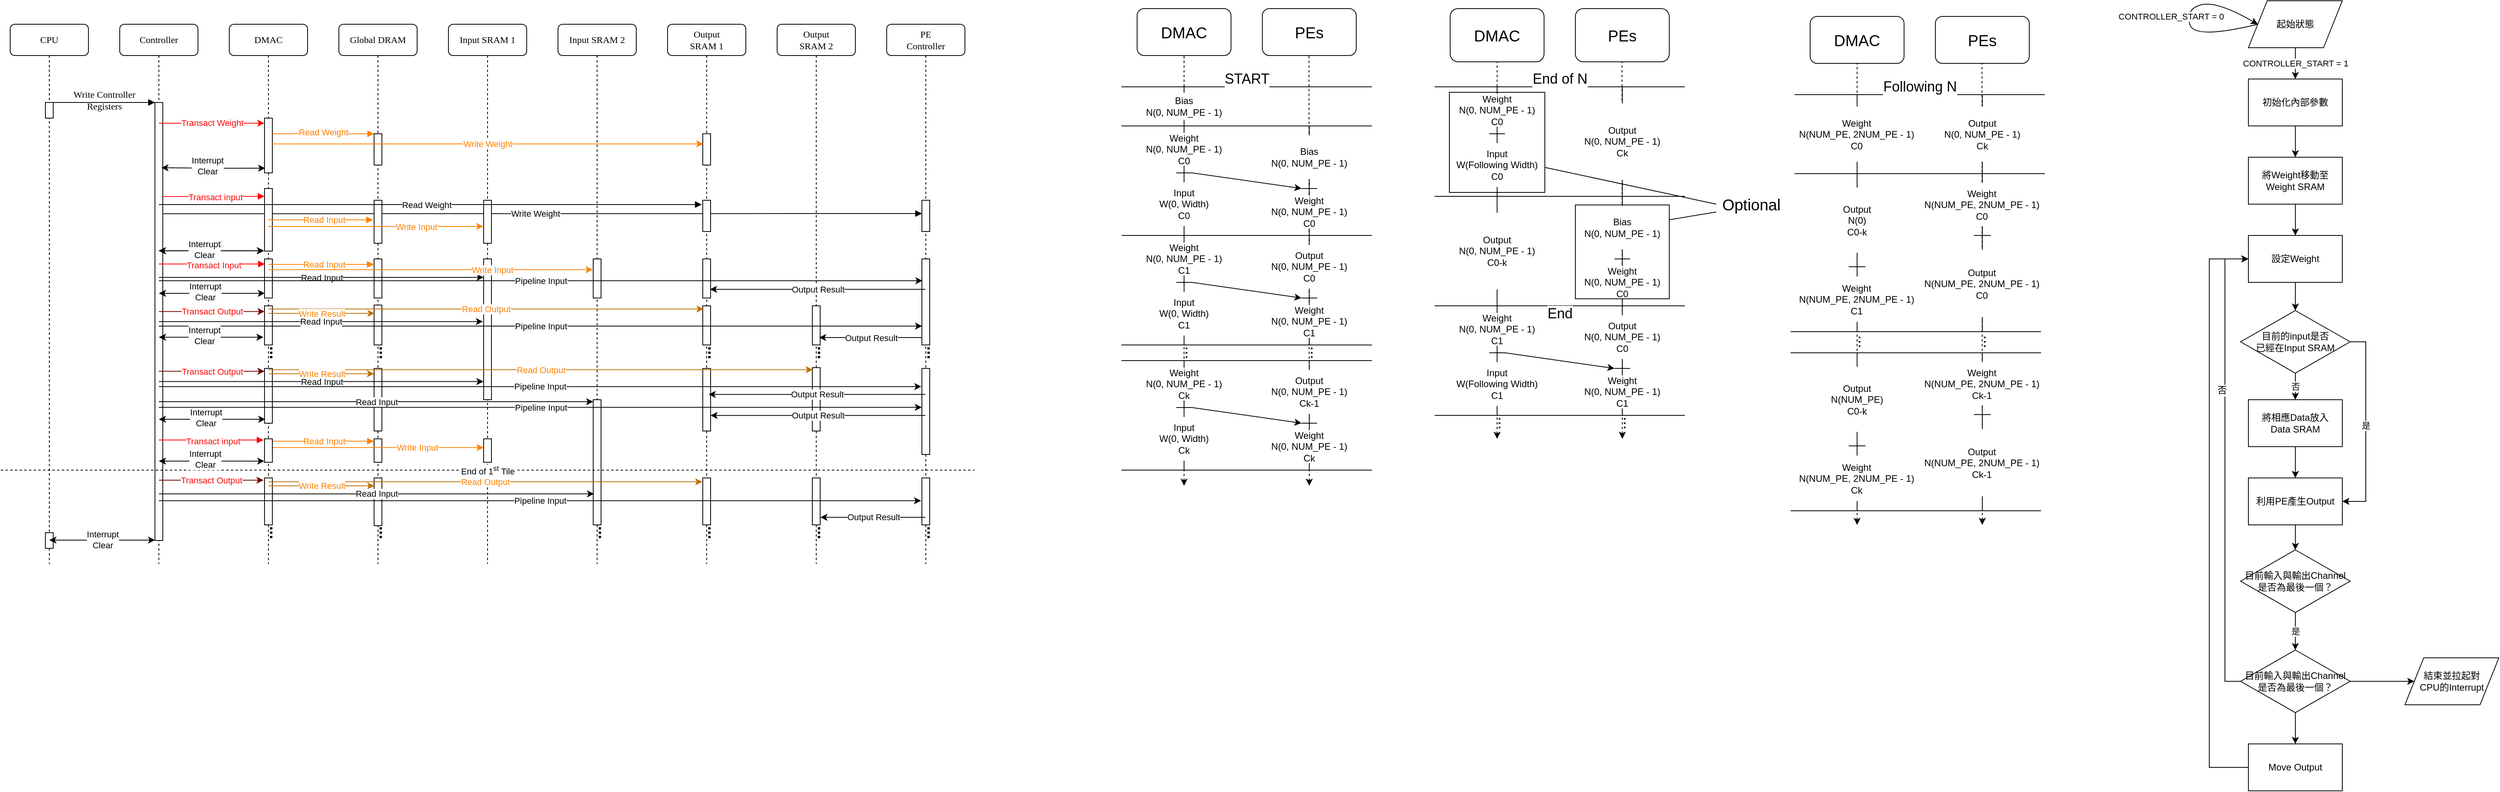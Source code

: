 <mxfile version="12.9.13" type="device"><diagram name="Page-1" id="13e1069c-82ec-6db2-03f1-153e76fe0fe0"><mxGraphModel dx="697" dy="399" grid="1" gridSize="10" guides="1" tooltips="1" connect="1" arrows="1" fold="1" page="1" pageScale="1" pageWidth="1100" pageHeight="850" background="#ffffff" math="0" shadow="0"><root><mxCell id="0"/><mxCell id="1" parent="0"/><mxCell id="fT0UBxYj6ML9U2TOG81--407" value="" style="rounded=0;whiteSpace=wrap;html=1;fillColor=none;fontSize=20;" parent="1" vertex="1"><mxGeometry x="1939" y="167" width="122" height="128" as="geometry"/></mxCell><mxCell id="rdNr7qahCoUgsnB5dyHp-42" value="" style="html=1;verticalAlign=bottom;endArrow=block;labelBackgroundColor=none;fontFamily=Verdana;fontSize=12;edgeStyle=elbowEdgeStyle;elbow=vertical;fillColor=#d80073;strokeColor=#000000;entryX=0.013;entryY=0.429;entryDx=0;entryDy=0;entryPerimeter=0;exitX=0.5;exitY=0.254;exitDx=0;exitDy=0;exitPerimeter=0;" parent="1" source="7baba1c4bc27f4b0-10" target="rdNr7qahCoUgsnB5dyHp-41" edge="1"><mxGeometry x="0.002" relative="1" as="geometry"><mxPoint x="300" y="322" as="sourcePoint"/><mxPoint x="1240" y="322" as="targetPoint"/><mxPoint as="offset"/></mxGeometry></mxCell><mxCell id="rdNr7qahCoUgsnB5dyHp-43" value="&lt;font&gt;Write Weight&lt;/font&gt;" style="edgeLabel;html=1;align=center;verticalAlign=middle;resizable=0;points=[];fontColor=#000000;" parent="rdNr7qahCoUgsnB5dyHp-42" vertex="1" connectable="0"><mxGeometry x="-0.014" relative="1" as="geometry"><mxPoint as="offset"/></mxGeometry></mxCell><mxCell id="7baba1c4bc27f4b0-2" value="Controller" style="shape=umlLifeline;perimeter=lifelinePerimeter;whiteSpace=wrap;html=1;container=1;collapsible=0;recursiveResize=0;outlineConnect=0;rounded=1;shadow=0;comic=0;labelBackgroundColor=none;strokeWidth=1;fontFamily=Verdana;fontSize=12;align=center;" parent="1" vertex="1"><mxGeometry x="240" y="80" width="100" height="690" as="geometry"/></mxCell><mxCell id="7baba1c4bc27f4b0-10" value="" style="html=1;points=[];perimeter=orthogonalPerimeter;rounded=0;shadow=0;comic=0;labelBackgroundColor=none;strokeWidth=1;fontFamily=Verdana;fontSize=12;align=center;" parent="7baba1c4bc27f4b0-2" vertex="1"><mxGeometry x="45" y="100" width="10" height="560" as="geometry"/></mxCell><mxCell id="7baba1c4bc27f4b0-3" value="DMAC" style="shape=umlLifeline;perimeter=lifelinePerimeter;whiteSpace=wrap;html=1;container=1;collapsible=0;recursiveResize=0;outlineConnect=0;rounded=1;shadow=0;comic=0;labelBackgroundColor=none;strokeWidth=1;fontFamily=Verdana;fontSize=12;align=center;" parent="1" vertex="1"><mxGeometry x="380" y="80" width="100" height="690" as="geometry"/></mxCell><mxCell id="7baba1c4bc27f4b0-13" value="" style="html=1;points=[];perimeter=orthogonalPerimeter;rounded=0;shadow=0;comic=0;labelBackgroundColor=none;strokeWidth=1;fontFamily=Verdana;fontSize=12;align=center;" parent="7baba1c4bc27f4b0-3" vertex="1"><mxGeometry x="45" y="120" width="10" height="70" as="geometry"/></mxCell><mxCell id="rdNr7qahCoUgsnB5dyHp-21" value="" style="html=1;points=[];perimeter=orthogonalPerimeter;rounded=0;shadow=0;comic=0;labelBackgroundColor=none;strokeWidth=1;fontFamily=Verdana;fontSize=12;align=center;" parent="7baba1c4bc27f4b0-3" vertex="1"><mxGeometry x="45" y="210" width="10" height="80" as="geometry"/></mxCell><mxCell id="rdNr7qahCoUgsnB5dyHp-61" value="" style="html=1;points=[];perimeter=orthogonalPerimeter;rounded=0;shadow=0;comic=0;labelBackgroundColor=none;strokeWidth=1;fontFamily=Verdana;fontSize=12;align=center;" parent="7baba1c4bc27f4b0-3" vertex="1"><mxGeometry x="45" y="360" width="10" height="50" as="geometry"/></mxCell><mxCell id="rdNr7qahCoUgsnB5dyHp-78" value="" style="html=1;points=[];perimeter=orthogonalPerimeter;rounded=0;shadow=0;comic=0;labelBackgroundColor=none;strokeWidth=1;fontFamily=Verdana;fontSize=12;align=center;" parent="7baba1c4bc27f4b0-3" vertex="1"><mxGeometry x="45" y="440" width="10" height="70" as="geometry"/></mxCell><mxCell id="8OpPMdzEeTXJkp6uVBL8-5" value="" style="html=1;points=[];perimeter=orthogonalPerimeter;rounded=0;shadow=0;comic=0;labelBackgroundColor=none;strokeWidth=1;fontFamily=Verdana;fontSize=12;align=center;" parent="7baba1c4bc27f4b0-3" vertex="1"><mxGeometry x="45" y="300" width="10" height="50" as="geometry"/></mxCell><mxCell id="8OpPMdzEeTXJkp6uVBL8-56" value="" style="html=1;points=[];perimeter=orthogonalPerimeter;rounded=0;shadow=0;comic=0;labelBackgroundColor=none;strokeWidth=1;fontFamily=Verdana;fontSize=12;align=center;" parent="7baba1c4bc27f4b0-3" vertex="1"><mxGeometry x="45" y="580" width="10" height="60" as="geometry"/></mxCell><mxCell id="7baba1c4bc27f4b0-4" value="Global DRAM" style="shape=umlLifeline;perimeter=lifelinePerimeter;whiteSpace=wrap;html=1;container=1;collapsible=0;recursiveResize=0;outlineConnect=0;rounded=1;shadow=0;comic=0;labelBackgroundColor=none;strokeWidth=1;fontFamily=Verdana;fontSize=12;align=center;" parent="1" vertex="1"><mxGeometry x="520" y="80" width="100" height="690" as="geometry"/></mxCell><mxCell id="rdNr7qahCoUgsnB5dyHp-14" value="" style="html=1;points=[];perimeter=orthogonalPerimeter;rounded=0;shadow=0;comic=0;labelBackgroundColor=none;strokeWidth=1;fontFamily=Verdana;fontSize=12;align=center;" parent="7baba1c4bc27f4b0-4" vertex="1"><mxGeometry x="45" y="140" width="10" height="40" as="geometry"/></mxCell><mxCell id="rdNr7qahCoUgsnB5dyHp-27" value="" style="html=1;points=[];perimeter=orthogonalPerimeter;rounded=0;shadow=0;comic=0;labelBackgroundColor=none;strokeWidth=1;fontFamily=Verdana;fontSize=12;align=center;" parent="7baba1c4bc27f4b0-4" vertex="1"><mxGeometry x="45" y="225" width="10" height="55" as="geometry"/></mxCell><mxCell id="rdNr7qahCoUgsnB5dyHp-70" value="" style="html=1;points=[];perimeter=orthogonalPerimeter;rounded=0;shadow=0;comic=0;labelBackgroundColor=none;strokeWidth=1;fontFamily=Verdana;fontSize=12;align=center;" parent="7baba1c4bc27f4b0-4" vertex="1"><mxGeometry x="45" y="359" width="10" height="51" as="geometry"/></mxCell><mxCell id="rdNr7qahCoUgsnB5dyHp-81" value="" style="html=1;points=[];perimeter=orthogonalPerimeter;rounded=0;shadow=0;comic=0;labelBackgroundColor=none;strokeWidth=1;fontFamily=Verdana;fontSize=12;align=center;" parent="7baba1c4bc27f4b0-4" vertex="1"><mxGeometry x="45" y="440" width="10" height="50" as="geometry"/></mxCell><mxCell id="rdNr7qahCoUgsnB5dyHp-88" value="" style="html=1;points=[];perimeter=orthogonalPerimeter;rounded=0;shadow=0;comic=0;labelBackgroundColor=none;strokeWidth=1;fontFamily=Verdana;fontSize=12;align=center;" parent="7baba1c4bc27f4b0-4" vertex="1"><mxGeometry x="45" y="530" width="10" height="30" as="geometry"/></mxCell><mxCell id="rdNr7qahCoUgsnB5dyHp-97" value="" style="html=1;points=[];perimeter=orthogonalPerimeter;rounded=0;shadow=0;comic=0;labelBackgroundColor=none;strokeWidth=1;fontFamily=Verdana;fontSize=12;align=center;" parent="7baba1c4bc27f4b0-4" vertex="1"><mxGeometry x="45" y="480" width="10" height="40" as="geometry"/></mxCell><mxCell id="8OpPMdzEeTXJkp6uVBL8-4" value="" style="html=1;points=[];perimeter=orthogonalPerimeter;rounded=0;shadow=0;comic=0;labelBackgroundColor=none;strokeWidth=1;fontFamily=Verdana;fontSize=12;align=center;" parent="7baba1c4bc27f4b0-4" vertex="1"><mxGeometry x="45" y="300" width="10" height="50" as="geometry"/></mxCell><mxCell id="8OpPMdzEeTXJkp6uVBL8-55" value="" style="html=1;points=[];perimeter=orthogonalPerimeter;rounded=0;shadow=0;comic=0;labelBackgroundColor=none;strokeWidth=1;fontFamily=Verdana;fontSize=12;align=center;" parent="7baba1c4bc27f4b0-4" vertex="1"><mxGeometry x="45" y="580" width="10" height="61" as="geometry"/></mxCell><mxCell id="7baba1c4bc27f4b0-5" value="Input SRAM 1" style="shape=umlLifeline;perimeter=lifelinePerimeter;whiteSpace=wrap;html=1;container=1;collapsible=0;recursiveResize=0;outlineConnect=0;rounded=1;shadow=0;comic=0;labelBackgroundColor=none;strokeWidth=1;fontFamily=Verdana;fontSize=12;align=center;" parent="1" vertex="1"><mxGeometry x="660" y="80" width="100" height="690" as="geometry"/></mxCell><mxCell id="rdNr7qahCoUgsnB5dyHp-29" value="" style="html=1;points=[];perimeter=orthogonalPerimeter;rounded=0;shadow=0;comic=0;labelBackgroundColor=none;strokeWidth=1;fontFamily=Verdana;fontSize=12;align=center;" parent="7baba1c4bc27f4b0-5" vertex="1"><mxGeometry x="45" y="225" width="10" height="55" as="geometry"/></mxCell><mxCell id="rdNr7qahCoUgsnB5dyHp-56" value="" style="html=1;points=[];perimeter=orthogonalPerimeter;rounded=0;shadow=0;comic=0;labelBackgroundColor=none;strokeWidth=1;fontFamily=Verdana;fontSize=12;align=center;" parent="7baba1c4bc27f4b0-5" vertex="1"><mxGeometry x="45" y="300" width="10" height="180" as="geometry"/></mxCell><mxCell id="8OpPMdzEeTXJkp6uVBL8-31" value="" style="html=1;points=[];perimeter=orthogonalPerimeter;rounded=0;shadow=0;comic=0;labelBackgroundColor=none;strokeWidth=1;fontFamily=Verdana;fontSize=12;align=center;" parent="7baba1c4bc27f4b0-5" vertex="1"><mxGeometry x="45" y="530" width="10" height="30" as="geometry"/></mxCell><mxCell id="7baba1c4bc27f4b0-6" value="Input SRAM 2" style="shape=umlLifeline;perimeter=lifelinePerimeter;whiteSpace=wrap;html=1;container=1;collapsible=0;recursiveResize=0;outlineConnect=0;rounded=1;shadow=0;comic=0;labelBackgroundColor=none;strokeWidth=1;fontFamily=Verdana;fontSize=12;align=center;" parent="1" vertex="1"><mxGeometry x="800" y="80" width="100" height="690" as="geometry"/></mxCell><mxCell id="rdNr7qahCoUgsnB5dyHp-86" value="" style="html=1;points=[];perimeter=orthogonalPerimeter;rounded=0;shadow=0;comic=0;labelBackgroundColor=none;strokeWidth=1;fontFamily=Verdana;fontSize=12;align=center;" parent="7baba1c4bc27f4b0-6" vertex="1"><mxGeometry x="45" y="480" width="10" height="160" as="geometry"/></mxCell><mxCell id="8OpPMdzEeTXJkp6uVBL8-6" value="" style="html=1;points=[];perimeter=orthogonalPerimeter;rounded=0;shadow=0;comic=0;labelBackgroundColor=none;strokeWidth=1;fontFamily=Verdana;fontSize=12;align=center;" parent="7baba1c4bc27f4b0-6" vertex="1"><mxGeometry x="45" y="300" width="10" height="50" as="geometry"/></mxCell><mxCell id="7baba1c4bc27f4b0-7" value="Output&lt;br&gt;SRAM 1" style="shape=umlLifeline;perimeter=lifelinePerimeter;whiteSpace=wrap;html=1;container=1;collapsible=0;recursiveResize=0;outlineConnect=0;rounded=1;shadow=0;comic=0;labelBackgroundColor=none;strokeWidth=1;fontFamily=Verdana;fontSize=12;align=center;" parent="1" vertex="1"><mxGeometry x="940" y="80" width="100" height="690" as="geometry"/></mxCell><mxCell id="rdNr7qahCoUgsnB5dyHp-15" value="" style="html=1;points=[];perimeter=orthogonalPerimeter;rounded=0;shadow=0;comic=0;labelBackgroundColor=none;strokeWidth=1;fontFamily=Verdana;fontSize=12;align=center;" parent="7baba1c4bc27f4b0-7" vertex="1"><mxGeometry x="45" y="140" width="10" height="40" as="geometry"/></mxCell><mxCell id="rdNr7qahCoUgsnB5dyHp-40" value="" style="html=1;points=[];perimeter=orthogonalPerimeter;rounded=0;shadow=0;comic=0;labelBackgroundColor=none;strokeWidth=1;fontFamily=Verdana;fontSize=12;align=center;" parent="7baba1c4bc27f4b0-7" vertex="1"><mxGeometry x="45" y="225" width="10" height="40" as="geometry"/></mxCell><mxCell id="rdNr7qahCoUgsnB5dyHp-59" value="" style="html=1;points=[];perimeter=orthogonalPerimeter;rounded=0;shadow=0;comic=0;labelBackgroundColor=none;strokeWidth=1;fontFamily=Verdana;fontSize=12;align=center;" parent="7baba1c4bc27f4b0-7" vertex="1"><mxGeometry x="45" y="300" width="10" height="50" as="geometry"/></mxCell><mxCell id="rdNr7qahCoUgsnB5dyHp-68" value="" style="html=1;points=[];perimeter=orthogonalPerimeter;rounded=0;shadow=0;comic=0;labelBackgroundColor=none;strokeWidth=1;fontFamily=Verdana;fontSize=12;align=center;" parent="7baba1c4bc27f4b0-7" vertex="1"><mxGeometry x="45" y="360" width="10" height="50" as="geometry"/></mxCell><mxCell id="rdNr7qahCoUgsnB5dyHp-73" value="" style="html=1;points=[];perimeter=orthogonalPerimeter;rounded=0;shadow=0;comic=0;labelBackgroundColor=none;strokeWidth=1;fontFamily=Verdana;fontSize=12;align=center;" parent="7baba1c4bc27f4b0-7" vertex="1"><mxGeometry x="45" y="440" width="10" height="80" as="geometry"/></mxCell><mxCell id="8OpPMdzEeTXJkp6uVBL8-54" value="" style="html=1;points=[];perimeter=orthogonalPerimeter;rounded=0;shadow=0;comic=0;labelBackgroundColor=none;strokeWidth=1;fontFamily=Verdana;fontSize=12;align=center;" parent="7baba1c4bc27f4b0-7" vertex="1"><mxGeometry x="45" y="580" width="10" height="60" as="geometry"/></mxCell><mxCell id="7baba1c4bc27f4b0-8" value="CPU" style="shape=umlLifeline;perimeter=lifelinePerimeter;whiteSpace=wrap;html=1;container=1;collapsible=0;recursiveResize=0;outlineConnect=0;rounded=1;shadow=0;comic=0;labelBackgroundColor=none;strokeWidth=1;fontFamily=Verdana;fontSize=12;align=center;" parent="1" vertex="1"><mxGeometry x="100" y="80" width="100" height="690" as="geometry"/></mxCell><mxCell id="7baba1c4bc27f4b0-9" value="" style="html=1;points=[];perimeter=orthogonalPerimeter;rounded=0;shadow=0;comic=0;labelBackgroundColor=none;strokeWidth=1;fontFamily=Verdana;fontSize=12;align=center;" parent="7baba1c4bc27f4b0-8" vertex="1"><mxGeometry x="45" y="100" width="10" height="20" as="geometry"/></mxCell><mxCell id="rdNr7qahCoUgsnB5dyHp-93" value="" style="html=1;points=[];perimeter=orthogonalPerimeter;rounded=0;shadow=0;comic=0;labelBackgroundColor=none;strokeWidth=1;fontFamily=Verdana;fontSize=12;align=center;" parent="7baba1c4bc27f4b0-8" vertex="1"><mxGeometry x="45" y="650" width="10" height="20" as="geometry"/></mxCell><mxCell id="7baba1c4bc27f4b0-17" value="" style="html=1;verticalAlign=bottom;endArrow=block;labelBackgroundColor=none;fontFamily=Verdana;fontSize=12;edgeStyle=elbowEdgeStyle;elbow=vertical;strokeColor=#FF8000;" parent="1" source="7baba1c4bc27f4b0-13" edge="1"><mxGeometry relative="1" as="geometry"><mxPoint x="510" y="220" as="sourcePoint"/><Array as="points"><mxPoint x="460" y="220"/></Array><mxPoint x="565" y="220" as="targetPoint"/></mxGeometry></mxCell><mxCell id="rdNr7qahCoUgsnB5dyHp-44" value="&lt;font color=&quot;#ff8000&quot;&gt;Read Weight&lt;/font&gt;" style="edgeLabel;html=1;align=center;verticalAlign=middle;resizable=0;points=[];" parent="7baba1c4bc27f4b0-17" vertex="1" connectable="0"><mxGeometry x="-0.001" y="2" relative="1" as="geometry"><mxPoint as="offset"/></mxGeometry></mxCell><mxCell id="7baba1c4bc27f4b0-11" value="Write Controller&lt;br&gt;Registers" style="html=1;verticalAlign=bottom;endArrow=block;entryX=0;entryY=0;labelBackgroundColor=none;fontFamily=Verdana;fontSize=12;edgeStyle=elbowEdgeStyle;elbow=vertical;" parent="1" source="7baba1c4bc27f4b0-9" target="7baba1c4bc27f4b0-10" edge="1"><mxGeometry x="-0.007" y="-14" relative="1" as="geometry"><mxPoint x="220" y="190" as="sourcePoint"/><mxPoint as="offset"/></mxGeometry></mxCell><mxCell id="rdNr7qahCoUgsnB5dyHp-2" value="Output&lt;br&gt;SRAM 2" style="shape=umlLifeline;perimeter=lifelinePerimeter;whiteSpace=wrap;html=1;container=1;collapsible=0;recursiveResize=0;outlineConnect=0;rounded=1;shadow=0;comic=0;labelBackgroundColor=none;strokeWidth=1;fontFamily=Verdana;fontSize=12;align=center;" parent="1" vertex="1"><mxGeometry x="1080" y="80" width="100" height="690" as="geometry"/></mxCell><mxCell id="rdNr7qahCoUgsnB5dyHp-66" value="" style="html=1;points=[];perimeter=orthogonalPerimeter;rounded=0;shadow=0;comic=0;labelBackgroundColor=none;strokeWidth=1;fontFamily=Verdana;fontSize=12;align=center;" parent="rdNr7qahCoUgsnB5dyHp-2" vertex="1"><mxGeometry x="45" y="360" width="10" height="50" as="geometry"/></mxCell><mxCell id="rdNr7qahCoUgsnB5dyHp-74" value="" style="html=1;points=[];perimeter=orthogonalPerimeter;rounded=0;shadow=0;comic=0;labelBackgroundColor=none;strokeWidth=1;fontFamily=Verdana;fontSize=12;align=center;" parent="rdNr7qahCoUgsnB5dyHp-2" vertex="1"><mxGeometry x="45" y="439" width="10" height="81" as="geometry"/></mxCell><mxCell id="8OpPMdzEeTXJkp6uVBL8-53" value="" style="html=1;points=[];perimeter=orthogonalPerimeter;rounded=0;shadow=0;comic=0;labelBackgroundColor=none;strokeWidth=1;fontFamily=Verdana;fontSize=12;align=center;" parent="rdNr7qahCoUgsnB5dyHp-2" vertex="1"><mxGeometry x="45" y="580" width="10" height="60" as="geometry"/></mxCell><mxCell id="rdNr7qahCoUgsnB5dyHp-16" value="&lt;font color=&quot;#ff8000&quot;&gt;Write Weight&lt;/font&gt;" style="endArrow=classic;html=1;exitX=0.868;exitY=0.471;exitDx=0;exitDy=0;exitPerimeter=0;entryX=0.068;entryY=0.325;entryDx=0;entryDy=0;entryPerimeter=0;strokeColor=#FF8000;" parent="1" source="7baba1c4bc27f4b0-13" target="rdNr7qahCoUgsnB5dyHp-15" edge="1"><mxGeometry x="0.001" width="50" height="50" relative="1" as="geometry"><mxPoint x="550" y="310" as="sourcePoint"/><mxPoint x="600" y="260" as="targetPoint"/><mxPoint as="offset"/></mxGeometry></mxCell><mxCell id="rdNr7qahCoUgsnB5dyHp-20" value="" style="edgeStyle=orthogonalEdgeStyle;rounded=0;orthogonalLoop=1;jettySize=auto;html=1;exitX=0.089;exitY=0.915;exitDx=0;exitDy=0;exitPerimeter=0;startArrow=classic;startFill=1;entryX=0.822;entryY=0.149;entryDx=0;entryDy=0;entryPerimeter=0;" parent="1" source="7baba1c4bc27f4b0-13" target="7baba1c4bc27f4b0-10" edge="1"><mxGeometry x="0.006" y="-7" relative="1" as="geometry"><mxPoint x="300" y="264" as="targetPoint"/><mxPoint as="offset"/></mxGeometry></mxCell><mxCell id="rdNr7qahCoUgsnB5dyHp-23" value="Interrupt&lt;br&gt;Clear" style="edgeLabel;html=1;align=center;verticalAlign=middle;resizable=0;points=[];" parent="rdNr7qahCoUgsnB5dyHp-20" vertex="1" connectable="0"><mxGeometry x="0.007" y="20" relative="1" as="geometry"><mxPoint x="-8.24" y="-22.33" as="offset"/></mxGeometry></mxCell><mxCell id="rdNr7qahCoUgsnB5dyHp-25" value="" style="html=1;verticalAlign=bottom;endArrow=block;entryX=0;entryY=0;labelBackgroundColor=none;fontFamily=Verdana;fontSize=12;edgeStyle=elbowEdgeStyle;elbow=vertical;strokeColor=#FF0505;" parent="1" edge="1"><mxGeometry x="0.002" relative="1" as="geometry"><mxPoint x="295" y="300.2" as="sourcePoint"/><mxPoint x="425" y="300" as="targetPoint"/><mxPoint as="offset"/></mxGeometry></mxCell><mxCell id="rdNr7qahCoUgsnB5dyHp-35" value="&lt;font color=&quot;#ff0505&quot;&gt;Transact input&lt;/font&gt;" style="edgeLabel;html=1;align=center;verticalAlign=middle;resizable=0;points=[];" parent="rdNr7qahCoUgsnB5dyHp-25" vertex="1" connectable="0"><mxGeometry x="0.257" y="1" relative="1" as="geometry"><mxPoint x="-14.83" y="2.03" as="offset"/></mxGeometry></mxCell><mxCell id="rdNr7qahCoUgsnB5dyHp-26" value="" style="html=1;verticalAlign=bottom;endArrow=block;labelBackgroundColor=none;fontFamily=Verdana;fontSize=12;edgeStyle=elbowEdgeStyle;elbow=vertical;entryX=-0.133;entryY=0.453;entryDx=0;entryDy=0;entryPerimeter=0;strokeColor=#FF8000;" parent="1" source="7baba1c4bc27f4b0-3" target="rdNr7qahCoUgsnB5dyHp-27" edge="1"><mxGeometry x="0.153" relative="1" as="geometry"><mxPoint x="435" y="310" as="sourcePoint"/><Array as="points"/><mxPoint x="510" y="345" as="targetPoint"/><mxPoint as="offset"/></mxGeometry></mxCell><mxCell id="rdNr7qahCoUgsnB5dyHp-50" value="&lt;font color=&quot;#ff8000&quot;&gt;Read Input&lt;/font&gt;" style="edgeLabel;html=1;align=center;verticalAlign=middle;resizable=0;points=[];" parent="rdNr7qahCoUgsnB5dyHp-26" vertex="1" connectable="0"><mxGeometry x="0.052" relative="1" as="geometry"><mxPoint as="offset"/></mxGeometry></mxCell><mxCell id="rdNr7qahCoUgsnB5dyHp-28" value="" style="endArrow=classic;html=1;entryX=-0.053;entryY=0.608;entryDx=0;entryDy=0;entryPerimeter=0;strokeColor=#FF8000;" parent="1" source="7baba1c4bc27f4b0-3" target="rdNr7qahCoUgsnB5dyHp-29" edge="1"><mxGeometry x="0.373" y="10" width="50" height="50" relative="1" as="geometry"><mxPoint x="433.68" y="320" as="sourcePoint"/><mxPoint x="710" y="320" as="targetPoint"/><mxPoint as="offset"/></mxGeometry></mxCell><mxCell id="rdNr7qahCoUgsnB5dyHp-51" value="&lt;font color=&quot;#ff8000&quot;&gt;Write Input&lt;/font&gt;" style="edgeLabel;html=1;align=center;verticalAlign=middle;resizable=0;points=[];" parent="rdNr7qahCoUgsnB5dyHp-28" vertex="1" connectable="0"><mxGeometry x="0.379" relative="1" as="geometry"><mxPoint as="offset"/></mxGeometry></mxCell><mxCell id="rdNr7qahCoUgsnB5dyHp-30" value="PE&lt;br&gt;Controller" style="shape=umlLifeline;perimeter=lifelinePerimeter;whiteSpace=wrap;html=1;container=1;collapsible=0;recursiveResize=0;outlineConnect=0;rounded=1;shadow=0;comic=0;labelBackgroundColor=none;strokeWidth=1;fontFamily=Verdana;fontSize=12;align=center;" parent="1" vertex="1"><mxGeometry x="1220" y="80" width="100" height="690" as="geometry"/></mxCell><mxCell id="rdNr7qahCoUgsnB5dyHp-41" value="" style="html=1;points=[];perimeter=orthogonalPerimeter;rounded=0;shadow=0;comic=0;labelBackgroundColor=none;strokeWidth=1;fontFamily=Verdana;fontSize=12;align=center;" parent="rdNr7qahCoUgsnB5dyHp-30" vertex="1"><mxGeometry x="45" y="225" width="10" height="40" as="geometry"/></mxCell><mxCell id="rdNr7qahCoUgsnB5dyHp-63" value="" style="html=1;points=[];perimeter=orthogonalPerimeter;rounded=0;shadow=0;comic=0;labelBackgroundColor=none;strokeWidth=1;fontFamily=Verdana;fontSize=12;align=center;" parent="rdNr7qahCoUgsnB5dyHp-30" vertex="1"><mxGeometry x="45" y="300" width="10" height="110" as="geometry"/></mxCell><mxCell id="rdNr7qahCoUgsnB5dyHp-117" value="" style="html=1;points=[];perimeter=orthogonalPerimeter;rounded=0;shadow=0;comic=0;labelBackgroundColor=none;strokeWidth=1;fontFamily=Verdana;fontSize=12;align=center;" parent="rdNr7qahCoUgsnB5dyHp-30" vertex="1"><mxGeometry x="45" y="580" width="10" height="60" as="geometry"/></mxCell><mxCell id="8OpPMdzEeTXJkp6uVBL8-46" value="" style="html=1;points=[];perimeter=orthogonalPerimeter;rounded=0;shadow=0;comic=0;labelBackgroundColor=none;strokeWidth=1;fontFamily=Verdana;fontSize=12;align=center;" parent="rdNr7qahCoUgsnB5dyHp-30" vertex="1"><mxGeometry x="45" y="440" width="10" height="110" as="geometry"/></mxCell><mxCell id="8OpPMdzEeTXJkp6uVBL8-47" value="&lt;font size=&quot;1&quot;&gt;&lt;b style=&quot;font-size: 20px&quot;&gt;...&lt;/b&gt;&lt;/font&gt;" style="text;html=1;strokeColor=none;fillColor=none;align=center;verticalAlign=middle;whiteSpace=wrap;rounded=0;rotation=90;" parent="rdNr7qahCoUgsnB5dyHp-30" vertex="1"><mxGeometry x="40" y="410" width="40" height="20" as="geometry"/></mxCell><mxCell id="rdNr7qahCoUgsnB5dyHp-32" value="" style="html=1;verticalAlign=bottom;endArrow=block;labelBackgroundColor=none;fontFamily=Verdana;fontSize=12;edgeStyle=elbowEdgeStyle;elbow=vertical;fillColor=#d80073;strokeColor=#000000;entryX=-0.133;entryY=0.142;entryDx=0;entryDy=0;entryPerimeter=0;exitX=0.5;exitY=0.233;exitDx=0;exitDy=0;exitPerimeter=0;" parent="1" source="7baba1c4bc27f4b0-10" target="rdNr7qahCoUgsnB5dyHp-40" edge="1"><mxGeometry x="0.002" relative="1" as="geometry"><mxPoint x="300" y="311" as="sourcePoint"/><mxPoint x="910" y="311" as="targetPoint"/><mxPoint as="offset"/></mxGeometry></mxCell><mxCell id="rdNr7qahCoUgsnB5dyHp-36" value="Read Weight" style="edgeLabel;html=1;align=center;verticalAlign=middle;resizable=0;points=[];" parent="rdNr7qahCoUgsnB5dyHp-32" vertex="1" connectable="0"><mxGeometry x="-0.014" relative="1" as="geometry"><mxPoint as="offset"/></mxGeometry></mxCell><mxCell id="rdNr7qahCoUgsnB5dyHp-38" value="" style="edgeStyle=orthogonalEdgeStyle;rounded=0;orthogonalLoop=1;jettySize=auto;html=1;startArrow=classic;startFill=1;exitX=-0.066;exitY=0.994;exitDx=0;exitDy=0;exitPerimeter=0;" parent="1" source="rdNr7qahCoUgsnB5dyHp-21" target="7baba1c4bc27f4b0-2" edge="1"><mxGeometry x="0.006" y="-7" relative="1" as="geometry"><mxPoint x="360" y="390" as="sourcePoint"/><mxPoint x="341" y="360" as="targetPoint"/><mxPoint as="offset"/><Array as="points"><mxPoint x="410" y="370"/><mxPoint x="410" y="370"/></Array></mxGeometry></mxCell><mxCell id="rdNr7qahCoUgsnB5dyHp-39" value="Interrupt&lt;br&gt;Clear" style="edgeLabel;html=1;align=center;verticalAlign=middle;resizable=0;points=[];" parent="rdNr7qahCoUgsnB5dyHp-38" vertex="1" connectable="0"><mxGeometry x="0.007" y="20" relative="1" as="geometry"><mxPoint x="-8.24" y="-22.33" as="offset"/></mxGeometry></mxCell><mxCell id="rdNr7qahCoUgsnB5dyHp-57" value="Read Input" style="endArrow=classic;html=1;entryX=-0.007;entryY=0.131;entryDx=0;entryDy=0;entryPerimeter=0;" parent="1" source="7baba1c4bc27f4b0-2" target="rdNr7qahCoUgsnB5dyHp-56" edge="1"><mxGeometry width="50" height="50" relative="1" as="geometry"><mxPoint x="590" y="320" as="sourcePoint"/><mxPoint x="704" y="394" as="targetPoint"/></mxGeometry></mxCell><mxCell id="rdNr7qahCoUgsnB5dyHp-58" value="Pipeline Input" style="endArrow=classic;html=1;entryX=0.074;entryY=0.253;entryDx=0;entryDy=0;entryPerimeter=0;" parent="1" source="7baba1c4bc27f4b0-2" target="rdNr7qahCoUgsnB5dyHp-63" edge="1"><mxGeometry width="50" height="50" relative="1" as="geometry"><mxPoint x="650" y="420" as="sourcePoint"/><mxPoint x="1269.2" y="388.4" as="targetPoint"/></mxGeometry></mxCell><mxCell id="rdNr7qahCoUgsnB5dyHp-60" value="Output Result" style="endArrow=classic;html=1;entryX=0.92;entryY=0.777;entryDx=0;entryDy=0;entryPerimeter=0;" parent="1" source="rdNr7qahCoUgsnB5dyHp-30" target="rdNr7qahCoUgsnB5dyHp-59" edge="1"><mxGeometry width="50" height="50" relative="1" as="geometry"><mxPoint x="1263.44" y="393.64" as="sourcePoint"/><mxPoint x="1170" y="390" as="targetPoint"/></mxGeometry></mxCell><mxCell id="rdNr7qahCoUgsnB5dyHp-65" value="Pipeline Input" style="endArrow=classic;html=1;entryX=0.029;entryY=0.781;entryDx=0;entryDy=0;entryPerimeter=0;" parent="1" source="7baba1c4bc27f4b0-2" target="rdNr7qahCoUgsnB5dyHp-63" edge="1"><mxGeometry width="50" height="50" relative="1" as="geometry"><mxPoint x="290" y="425" as="sourcePoint"/><mxPoint x="1210" y="455" as="targetPoint"/></mxGeometry></mxCell><mxCell id="rdNr7qahCoUgsnB5dyHp-67" value="Output Result" style="endArrow=classic;html=1;entryX=0.863;entryY=0.811;entryDx=0;entryDy=0;entryPerimeter=0;" parent="1" source="rdNr7qahCoUgsnB5dyHp-63" target="rdNr7qahCoUgsnB5dyHp-66" edge="1"><mxGeometry width="50" height="50" relative="1" as="geometry"><mxPoint x="1273.44" y="403.64" as="sourcePoint"/><mxPoint x="1050" y="420" as="targetPoint"/></mxGeometry></mxCell><mxCell id="rdNr7qahCoUgsnB5dyHp-69" value="&lt;font color=&quot;#ff0505&quot;&gt;Transact Output&lt;/font&gt;" style="endArrow=classic;html=1;entryX=0.004;entryY=0.144;entryDx=0;entryDy=0;entryPerimeter=0;fillColor=#a20025;strokeColor=#6F0000;" parent="1" source="7baba1c4bc27f4b0-2" target="rdNr7qahCoUgsnB5dyHp-61" edge="1"><mxGeometry width="50" height="50" relative="1" as="geometry"><mxPoint x="320" y="460" as="sourcePoint"/><mxPoint x="390" y="440" as="targetPoint"/></mxGeometry></mxCell><mxCell id="rdNr7qahCoUgsnB5dyHp-71" value="&lt;font color=&quot;#ff8000&quot;&gt;Read Output&lt;/font&gt;" style="endArrow=classic;html=1;fillColor=#f0a30a;strokeColor=#BD7000;entryX=0.1;entryY=0.08;entryDx=0;entryDy=0;entryPerimeter=0;" parent="1" source="7baba1c4bc27f4b0-3" target="rdNr7qahCoUgsnB5dyHp-68" edge="1"><mxGeometry width="50" height="50" relative="1" as="geometry"><mxPoint x="640" y="500" as="sourcePoint"/><mxPoint x="960" y="445" as="targetPoint"/></mxGeometry></mxCell><mxCell id="rdNr7qahCoUgsnB5dyHp-72" value="&lt;font color=&quot;#ff8000&quot;&gt;Write Result&lt;/font&gt;" style="endArrow=classic;html=1;fillColor=#f0a30a;strokeColor=#BD7000;entryX=0.052;entryY=0.208;entryDx=0;entryDy=0;entryPerimeter=0;" parent="1" source="7baba1c4bc27f4b0-3" target="rdNr7qahCoUgsnB5dyHp-70" edge="1"><mxGeometry width="50" height="50" relative="1" as="geometry"><mxPoint x="470" y="510" as="sourcePoint"/><mxPoint x="550" y="449" as="targetPoint"/></mxGeometry></mxCell><mxCell id="rdNr7qahCoUgsnB5dyHp-79" value="&lt;font color=&quot;#ff0505&quot;&gt;Transact Output&lt;/font&gt;" style="endArrow=classic;html=1;fillColor=#a20025;strokeColor=#6F0000;entryX=-0.005;entryY=0.052;entryDx=0;entryDy=0;entryPerimeter=0;" parent="1" source="7baba1c4bc27f4b0-2" target="rdNr7qahCoUgsnB5dyHp-78" edge="1"><mxGeometry width="50" height="50" relative="1" as="geometry"><mxPoint x="290.024" y="490.0" as="sourcePoint"/><mxPoint x="410" y="490" as="targetPoint"/></mxGeometry></mxCell><mxCell id="rdNr7qahCoUgsnB5dyHp-80" value="&lt;font color=&quot;#ff8000&quot;&gt;Read Output&lt;/font&gt;" style="endArrow=classic;html=1;entryX=0.052;entryY=0.033;entryDx=0;entryDy=0;entryPerimeter=0;fillColor=#f0a30a;strokeColor=#BD7000;" parent="1" source="7baba1c4bc27f4b0-3" target="rdNr7qahCoUgsnB5dyHp-74" edge="1"><mxGeometry width="50" height="50" relative="1" as="geometry"><mxPoint x="432.37" y="490.0" as="sourcePoint"/><mxPoint x="987.64" y="490.0" as="targetPoint"/></mxGeometry></mxCell><mxCell id="rdNr7qahCoUgsnB5dyHp-82" value="&lt;font color=&quot;#ff8000&quot;&gt;Write Result&lt;/font&gt;" style="endArrow=classic;html=1;entryX=-0.013;entryY=0.136;entryDx=0;entryDy=0;entryPerimeter=0;fillColor=#f0a30a;strokeColor=#BD7000;" parent="1" source="7baba1c4bc27f4b0-3" target="rdNr7qahCoUgsnB5dyHp-81" edge="1"><mxGeometry width="50" height="50" relative="1" as="geometry"><mxPoint x="429.81" y="510.0" as="sourcePoint"/><mxPoint x="564.14" y="510.0" as="targetPoint"/></mxGeometry></mxCell><mxCell id="rdNr7qahCoUgsnB5dyHp-87" value="End of 1&lt;sup&gt;st&lt;/sup&gt;&amp;nbsp;Tile" style="endArrow=none;dashed=1;html=1;" parent="1" edge="1"><mxGeometry width="50" height="50" relative="1" as="geometry"><mxPoint x="88.0" y="650" as="sourcePoint"/><mxPoint x="1332" y="650" as="targetPoint"/></mxGeometry></mxCell><mxCell id="rdNr7qahCoUgsnB5dyHp-89" value="" style="edgeStyle=orthogonalEdgeStyle;rounded=0;orthogonalLoop=1;jettySize=auto;html=1;startArrow=classic;startFill=1;exitX=-0.066;exitY=0.994;exitDx=0;exitDy=0;exitPerimeter=0;" parent="1" edge="1"><mxGeometry x="0.006" y="-7" relative="1" as="geometry"><mxPoint x="424.34" y="369.6" as="sourcePoint"/><mxPoint x="289.667" y="369.58" as="targetPoint"/><mxPoint as="offset"/><Array as="points"><mxPoint x="410" y="370.08"/><mxPoint x="410" y="370.08"/></Array></mxGeometry></mxCell><mxCell id="rdNr7qahCoUgsnB5dyHp-90" value="Interrupt&lt;br&gt;Clear" style="edgeLabel;html=1;align=center;verticalAlign=middle;resizable=0;points=[];" parent="rdNr7qahCoUgsnB5dyHp-89" vertex="1" connectable="0"><mxGeometry x="0.007" y="20" relative="1" as="geometry"><mxPoint x="-8.24" y="-22.33" as="offset"/></mxGeometry></mxCell><mxCell id="rdNr7qahCoUgsnB5dyHp-94" value="Interrupt&lt;br&gt;Clear" style="endArrow=classic;startArrow=classic;html=1;entryX=0.015;entryY=0.999;entryDx=0;entryDy=0;entryPerimeter=0;" parent="1" source="7baba1c4bc27f4b0-8" target="7baba1c4bc27f4b0-10" edge="1"><mxGeometry width="50" height="50" relative="1" as="geometry"><mxPoint x="210" y="810" as="sourcePoint"/><mxPoint x="260" y="760" as="targetPoint"/></mxGeometry></mxCell><mxCell id="rdNr7qahCoUgsnB5dyHp-96" value="&lt;font color=&quot;#ff0505&quot;&gt;Transact Weight&lt;/font&gt;" style="endArrow=classic;html=1;entryX=-0.027;entryY=0.092;entryDx=0;entryDy=0;entryPerimeter=0;strokeColor=#FF0505;" parent="1" source="7baba1c4bc27f4b0-2" target="7baba1c4bc27f4b0-13" edge="1"><mxGeometry width="50" height="50" relative="1" as="geometry"><mxPoint x="350" y="220" as="sourcePoint"/><mxPoint x="400" y="170" as="targetPoint"/></mxGeometry></mxCell><mxCell id="rdNr7qahCoUgsnB5dyHp-98" value="&lt;b&gt;&lt;font style=&quot;font-size: 20px&quot;&gt;...&lt;/font&gt;&lt;/b&gt;" style="text;html=1;strokeColor=none;fillColor=none;align=center;verticalAlign=middle;whiteSpace=wrap;rounded=0;rotation=90;" parent="1" vertex="1"><mxGeometry x="420" y="490" width="40" height="20" as="geometry"/></mxCell><mxCell id="rdNr7qahCoUgsnB5dyHp-105" value="" style="html=1;verticalAlign=bottom;endArrow=block;entryX=0.036;entryY=0.125;labelBackgroundColor=none;fontFamily=Verdana;fontSize=12;edgeStyle=elbowEdgeStyle;elbow=vertical;entryDx=0;entryDy=0;entryPerimeter=0;strokeColor=#FF0505;" parent="1" source="7baba1c4bc27f4b0-2" target="8OpPMdzEeTXJkp6uVBL8-5" edge="1"><mxGeometry x="0.002" relative="1" as="geometry"><mxPoint x="280" y="610.2" as="sourcePoint"/><mxPoint x="410" y="610" as="targetPoint"/><mxPoint as="offset"/><Array as="points"/></mxGeometry></mxCell><mxCell id="rdNr7qahCoUgsnB5dyHp-106" value="&lt;font color=&quot;#ff0505&quot;&gt;Transact Input&lt;/font&gt;" style="edgeLabel;html=1;align=center;verticalAlign=middle;resizable=0;points=[];" parent="rdNr7qahCoUgsnB5dyHp-105" vertex="1" connectable="0"><mxGeometry x="0.257" y="1" relative="1" as="geometry"><mxPoint x="-14.83" y="2.03" as="offset"/></mxGeometry></mxCell><mxCell id="rdNr7qahCoUgsnB5dyHp-107" value="" style="html=1;verticalAlign=bottom;endArrow=block;labelBackgroundColor=none;fontFamily=Verdana;fontSize=12;edgeStyle=elbowEdgeStyle;elbow=vertical;fontColor=#FF0505;strokeColor=#FF8000;entryX=-0.044;entryY=0.141;entryDx=0;entryDy=0;entryPerimeter=0;" parent="1" source="7baba1c4bc27f4b0-3" target="8OpPMdzEeTXJkp6uVBL8-4" edge="1"><mxGeometry x="0.153" relative="1" as="geometry"><mxPoint x="435.004" y="620.325" as="sourcePoint"/><Array as="points"/><mxPoint x="565" y="400" as="targetPoint"/><mxPoint as="offset"/></mxGeometry></mxCell><mxCell id="rdNr7qahCoUgsnB5dyHp-108" value="&lt;font color=&quot;#ff8000&quot;&gt;Read Input&lt;/font&gt;" style="edgeLabel;html=1;align=center;verticalAlign=middle;resizable=0;points=[];" parent="rdNr7qahCoUgsnB5dyHp-107" vertex="1" connectable="0"><mxGeometry x="0.052" relative="1" as="geometry"><mxPoint as="offset"/></mxGeometry></mxCell><mxCell id="rdNr7qahCoUgsnB5dyHp-109" value="" style="endArrow=classic;html=1;entryX=-0.074;entryY=0.274;entryDx=0;entryDy=0;entryPerimeter=0;strokeColor=#FF8000;fontColor=#FF8000;" parent="1" source="7baba1c4bc27f4b0-3" target="8OpPMdzEeTXJkp6uVBL8-6" edge="1"><mxGeometry x="0.373" y="10" width="50" height="50" relative="1" as="geometry"><mxPoint x="435.004" y="628.53" as="sourcePoint"/><mxPoint x="710.15" y="628.53" as="targetPoint"/><mxPoint as="offset"/></mxGeometry></mxCell><mxCell id="rdNr7qahCoUgsnB5dyHp-110" value="&lt;font color=&quot;#ff8000&quot;&gt;Write Input&lt;/font&gt;" style="edgeLabel;html=1;align=center;verticalAlign=middle;resizable=0;points=[];" parent="rdNr7qahCoUgsnB5dyHp-109" vertex="1" connectable="0"><mxGeometry x="0.379" relative="1" as="geometry"><mxPoint as="offset"/></mxGeometry></mxCell><mxCell id="rdNr7qahCoUgsnB5dyHp-120" value="Read Input" style="endArrow=classic;html=1;entryX=0;entryY=0.016;entryDx=0;entryDy=0;entryPerimeter=0;" parent="1" source="7baba1c4bc27f4b0-2" target="rdNr7qahCoUgsnB5dyHp-86" edge="1"><mxGeometry width="50" height="50" relative="1" as="geometry"><mxPoint x="289.071" y="680.0" as="sourcePoint"/><mxPoint x="843" y="534" as="targetPoint"/></mxGeometry></mxCell><mxCell id="rdNr7qahCoUgsnB5dyHp-121" value="Pipeline Input" style="endArrow=classic;html=1;entryX=-0.107;entryY=0.486;entryDx=0;entryDy=0;entryPerimeter=0;" parent="1" source="7baba1c4bc27f4b0-2" target="rdNr7qahCoUgsnB5dyHp-117" edge="1"><mxGeometry width="50" height="50" relative="1" as="geometry"><mxPoint x="289.071" y="684.8" as="sourcePoint"/><mxPoint x="1266" y="610" as="targetPoint"/></mxGeometry></mxCell><mxCell id="rdNr7qahCoUgsnB5dyHp-125" value="&lt;font size=&quot;1&quot;&gt;&lt;b style=&quot;font-size: 20px&quot;&gt;...&lt;/b&gt;&lt;/font&gt;" style="text;html=1;strokeColor=none;fillColor=none;align=center;verticalAlign=middle;whiteSpace=wrap;rounded=0;rotation=90;" parent="1" vertex="1"><mxGeometry x="560" y="490" width="40" height="20" as="geometry"/></mxCell><mxCell id="8OpPMdzEeTXJkp6uVBL8-14" value="" style="edgeStyle=orthogonalEdgeStyle;rounded=0;orthogonalLoop=1;jettySize=auto;html=1;startArrow=classic;startFill=1;exitX=0.044;exitY=0.879;exitDx=0;exitDy=0;exitPerimeter=0;" parent="1" source="8OpPMdzEeTXJkp6uVBL8-5" edge="1"><mxGeometry x="0.006" y="-7" relative="1" as="geometry"><mxPoint x="425" y="670" as="sourcePoint"/><mxPoint x="290" y="424" as="targetPoint"/><mxPoint as="offset"/><Array as="points"><mxPoint x="290" y="424"/></Array></mxGeometry></mxCell><mxCell id="8OpPMdzEeTXJkp6uVBL8-15" value="Interrupt&lt;br&gt;Clear" style="edgeLabel;html=1;align=center;verticalAlign=middle;resizable=0;points=[];" parent="8OpPMdzEeTXJkp6uVBL8-14" vertex="1" connectable="0"><mxGeometry x="0.007" y="20" relative="1" as="geometry"><mxPoint x="-8.24" y="-22.33" as="offset"/></mxGeometry></mxCell><mxCell id="8OpPMdzEeTXJkp6uVBL8-16" value="" style="edgeStyle=orthogonalEdgeStyle;rounded=0;orthogonalLoop=1;jettySize=auto;html=1;startArrow=classic;startFill=1;exitX=-0.131;exitY=0.802;exitDx=0;exitDy=0;exitPerimeter=0;" parent="1" source="rdNr7qahCoUgsnB5dyHp-61" target="7baba1c4bc27f4b0-2" edge="1"><mxGeometry x="0.006" y="-7" relative="1" as="geometry"><mxPoint x="400" y="464" as="sourcePoint"/><mxPoint x="290" y="464" as="targetPoint"/><mxPoint as="offset"/><Array as="points"><mxPoint x="360" y="480"/><mxPoint x="360" y="480"/></Array></mxGeometry></mxCell><mxCell id="8OpPMdzEeTXJkp6uVBL8-17" value="Interrupt&lt;br&gt;Clear" style="edgeLabel;html=1;align=center;verticalAlign=middle;resizable=0;points=[];" parent="8OpPMdzEeTXJkp6uVBL8-16" vertex="1" connectable="0"><mxGeometry x="0.007" y="20" relative="1" as="geometry"><mxPoint x="-8.24" y="-22.33" as="offset"/></mxGeometry></mxCell><mxCell id="8OpPMdzEeTXJkp6uVBL8-20" value="" style="edgeStyle=orthogonalEdgeStyle;rounded=0;orthogonalLoop=1;jettySize=auto;html=1;startArrow=classic;startFill=1;" parent="1" target="7baba1c4bc27f4b0-2" edge="1"><mxGeometry x="0.006" y="-7" relative="1" as="geometry"><mxPoint x="426" y="585" as="sourcePoint"/><mxPoint x="285.2" y="510" as="targetPoint"/><mxPoint as="offset"/><Array as="points"><mxPoint x="426" y="585"/></Array></mxGeometry></mxCell><mxCell id="8OpPMdzEeTXJkp6uVBL8-21" value="Interrupt&lt;br&gt;Clear" style="edgeLabel;html=1;align=center;verticalAlign=middle;resizable=0;points=[];" parent="8OpPMdzEeTXJkp6uVBL8-20" vertex="1" connectable="0"><mxGeometry x="0.007" y="20" relative="1" as="geometry"><mxPoint x="-8.24" y="-22.33" as="offset"/></mxGeometry></mxCell><mxCell id="8OpPMdzEeTXJkp6uVBL8-22" value="" style="edgeStyle=orthogonalEdgeStyle;rounded=0;orthogonalLoop=1;jettySize=auto;html=1;startArrow=classic;startFill=1;exitX=-0.027;exitY=0.962;exitDx=0;exitDy=0;exitPerimeter=0;" parent="1" target="7baba1c4bc27f4b0-2" edge="1"><mxGeometry x="0.006" y="-7" relative="1" as="geometry"><mxPoint x="424.73" y="638.48" as="sourcePoint"/><mxPoint x="284.937" y="570.033" as="targetPoint"/><mxPoint as="offset"/><Array as="points"><mxPoint x="350" y="638"/><mxPoint x="350" y="638"/></Array></mxGeometry></mxCell><mxCell id="8OpPMdzEeTXJkp6uVBL8-23" value="Interrupt&lt;br&gt;Clear" style="edgeLabel;html=1;align=center;verticalAlign=middle;resizable=0;points=[];" parent="8OpPMdzEeTXJkp6uVBL8-22" vertex="1" connectable="0"><mxGeometry x="0.007" y="20" relative="1" as="geometry"><mxPoint x="-8.24" y="-22.33" as="offset"/></mxGeometry></mxCell><mxCell id="8OpPMdzEeTXJkp6uVBL8-25" value="" style="html=1;verticalAlign=bottom;endArrow=block;labelBackgroundColor=none;fontFamily=Verdana;fontSize=12;edgeStyle=elbowEdgeStyle;elbow=vertical;strokeColor=#FF0505;entryX=-0.131;entryY=0.042;entryDx=0;entryDy=0;entryPerimeter=0;" parent="1" source="7baba1c4bc27f4b0-2" target="rdNr7qahCoUgsnB5dyHp-91" edge="1"><mxGeometry x="0.002" relative="1" as="geometry"><mxPoint x="295" y="620.2" as="sourcePoint"/><mxPoint x="430" y="610" as="targetPoint"/><mxPoint as="offset"/><Array as="points"/></mxGeometry></mxCell><mxCell id="8OpPMdzEeTXJkp6uVBL8-26" value="&lt;font color=&quot;#ff0505&quot;&gt;Transact input&lt;/font&gt;" style="edgeLabel;html=1;align=center;verticalAlign=middle;resizable=0;points=[];" parent="8OpPMdzEeTXJkp6uVBL8-25" vertex="1" connectable="0"><mxGeometry x="0.257" y="1" relative="1" as="geometry"><mxPoint x="-14.83" y="2.03" as="offset"/></mxGeometry></mxCell><mxCell id="8OpPMdzEeTXJkp6uVBL8-27" value="" style="html=1;verticalAlign=bottom;endArrow=block;labelBackgroundColor=none;fontFamily=Verdana;fontSize=12;edgeStyle=elbowEdgeStyle;elbow=vertical;fontColor=#FF0505;strokeColor=#FF8000;entryX=-0.03;entryY=0.098;entryDx=0;entryDy=0;entryPerimeter=0;" parent="1" source="7baba1c4bc27f4b0-3" target="rdNr7qahCoUgsnB5dyHp-88" edge="1"><mxGeometry x="0.153" relative="1" as="geometry"><mxPoint x="435.002" y="620" as="sourcePoint"/><Array as="points"/><mxPoint x="560" y="620" as="targetPoint"/><mxPoint as="offset"/></mxGeometry></mxCell><mxCell id="8OpPMdzEeTXJkp6uVBL8-28" value="&lt;font color=&quot;#ff8000&quot;&gt;Read Input&lt;/font&gt;" style="edgeLabel;html=1;align=center;verticalAlign=middle;resizable=0;points=[];" parent="8OpPMdzEeTXJkp6uVBL8-27" vertex="1" connectable="0"><mxGeometry x="0.052" relative="1" as="geometry"><mxPoint as="offset"/></mxGeometry></mxCell><mxCell id="8OpPMdzEeTXJkp6uVBL8-29" value="" style="endArrow=classic;html=1;entryX=0;entryY=0.372;entryDx=0;entryDy=0;entryPerimeter=0;strokeColor=#FF8000;fontColor=#FF8000;" parent="1" source="7baba1c4bc27f4b0-3" target="8OpPMdzEeTXJkp6uVBL8-31" edge="1"><mxGeometry x="0.373" y="10" width="50" height="50" relative="1" as="geometry"><mxPoint x="435.002" y="627.44" as="sourcePoint"/><mxPoint x="851.07" y="627.44" as="targetPoint"/><mxPoint as="offset"/></mxGeometry></mxCell><mxCell id="8OpPMdzEeTXJkp6uVBL8-30" value="&lt;font color=&quot;#ff8000&quot;&gt;Write Input&lt;/font&gt;" style="edgeLabel;html=1;align=center;verticalAlign=middle;resizable=0;points=[];" parent="8OpPMdzEeTXJkp6uVBL8-29" vertex="1" connectable="0"><mxGeometry x="0.379" relative="1" as="geometry"><mxPoint as="offset"/></mxGeometry></mxCell><mxCell id="rdNr7qahCoUgsnB5dyHp-64" value="Read Input" style="endArrow=classic;html=1;entryX=-0.093;entryY=0.445;entryDx=0;entryDy=0;entryPerimeter=0;" parent="1" source="7baba1c4bc27f4b0-2" target="rdNr7qahCoUgsnB5dyHp-56" edge="1"><mxGeometry width="50" height="50" relative="1" as="geometry"><mxPoint x="300.1" y="393.6" as="sourcePoint"/><mxPoint x="705" y="448" as="targetPoint"/></mxGeometry></mxCell><mxCell id="8OpPMdzEeTXJkp6uVBL8-35" value="Output Result" style="endArrow=classic;html=1;entryX=0.756;entryY=0.415;entryDx=0;entryDy=0;entryPerimeter=0;" parent="1" source="rdNr7qahCoUgsnB5dyHp-30" target="rdNr7qahCoUgsnB5dyHp-73" edge="1"><mxGeometry width="50" height="50" relative="1" as="geometry"><mxPoint x="1269.95" y="510.0" as="sourcePoint"/><mxPoint x="994" y="528" as="targetPoint"/></mxGeometry></mxCell><mxCell id="8OpPMdzEeTXJkp6uVBL8-36" value="&lt;font size=&quot;1&quot;&gt;&lt;b style=&quot;font-size: 20px&quot;&gt;...&lt;/b&gt;&lt;/font&gt;" style="text;html=1;strokeColor=none;fillColor=none;align=center;verticalAlign=middle;whiteSpace=wrap;rounded=0;rotation=90;" parent="1" vertex="1"><mxGeometry x="1120" y="490" width="40" height="20" as="geometry"/></mxCell><mxCell id="8OpPMdzEeTXJkp6uVBL8-39" value="&lt;font size=&quot;1&quot;&gt;&lt;b style=&quot;font-size: 20px&quot;&gt;...&lt;/b&gt;&lt;/font&gt;" style="text;html=1;strokeColor=none;fillColor=none;align=center;verticalAlign=middle;whiteSpace=wrap;rounded=0;rotation=90;" parent="1" vertex="1"><mxGeometry x="980" y="490" width="40" height="20" as="geometry"/></mxCell><mxCell id="8OpPMdzEeTXJkp6uVBL8-33" value="Read Input" style="endArrow=classic;html=1;entryX=-0.022;entryY=0.871;entryDx=0;entryDy=0;entryPerimeter=0;" parent="1" source="7baba1c4bc27f4b0-2" target="rdNr7qahCoUgsnB5dyHp-56" edge="1"><mxGeometry width="50" height="50" relative="1" as="geometry"><mxPoint x="290.024" y="500.0" as="sourcePoint"/><mxPoint x="700" y="547" as="targetPoint"/></mxGeometry></mxCell><mxCell id="8OpPMdzEeTXJkp6uVBL8-48" value="Pipeline Input" style="endArrow=classic;html=1;entryX=-0.067;entryY=0.211;entryDx=0;entryDy=0;entryPerimeter=0;" parent="1" source="7baba1c4bc27f4b0-2" target="8OpPMdzEeTXJkp6uVBL8-46" edge="1"><mxGeometry width="50" height="50" relative="1" as="geometry"><mxPoint x="299.324" y="475.91" as="sourcePoint"/><mxPoint x="1275.29" y="475.91" as="targetPoint"/></mxGeometry></mxCell><mxCell id="8OpPMdzEeTXJkp6uVBL8-49" value="Pipeline Input" style="endArrow=classic;html=1;entryX=0;entryY=0.452;entryDx=0;entryDy=0;entryPerimeter=0;" parent="1" source="7baba1c4bc27f4b0-2" target="8OpPMdzEeTXJkp6uVBL8-46" edge="1"><mxGeometry width="50" height="50" relative="1" as="geometry"><mxPoint x="285.337" y="570" as="sourcePoint"/><mxPoint x="1260" y="570" as="targetPoint"/></mxGeometry></mxCell><mxCell id="8OpPMdzEeTXJkp6uVBL8-50" value="Output Result" style="endArrow=classic;html=1;entryX=0.987;entryY=0.751;entryDx=0;entryDy=0;entryPerimeter=0;" parent="1" source="rdNr7qahCoUgsnB5dyHp-30" target="rdNr7qahCoUgsnB5dyHp-73" edge="1"><mxGeometry width="50" height="50" relative="1" as="geometry"><mxPoint x="1268.47" y="580.0" as="sourcePoint"/><mxPoint x="991.53" y="580.0" as="targetPoint"/></mxGeometry></mxCell><mxCell id="rdNr7qahCoUgsnB5dyHp-91" value="" style="html=1;points=[];perimeter=orthogonalPerimeter;rounded=0;shadow=0;comic=0;labelBackgroundColor=none;strokeWidth=1;fontFamily=Verdana;fontSize=12;align=center;" parent="1" vertex="1"><mxGeometry x="425" y="610" width="10" height="30" as="geometry"/></mxCell><mxCell id="8OpPMdzEeTXJkp6uVBL8-52" value="Output Result" style="endArrow=classic;html=1;entryX=1.03;entryY=0.839;entryDx=0;entryDy=0;entryPerimeter=0;" parent="1" source="rdNr7qahCoUgsnB5dyHp-30" target="8OpPMdzEeTXJkp6uVBL8-53" edge="1"><mxGeometry width="50" height="50" relative="1" as="geometry"><mxPoint x="1261.37" y="710" as="sourcePoint"/><mxPoint x="1130" y="710" as="targetPoint"/></mxGeometry></mxCell><mxCell id="8OpPMdzEeTXJkp6uVBL8-57" value="&lt;font color=&quot;#ff0505&quot;&gt;Transact Output&lt;/font&gt;" style="endArrow=classic;html=1;fillColor=#a20025;strokeColor=#6F0000;entryX=-0.129;entryY=0.047;entryDx=0;entryDy=0;entryPerimeter=0;" parent="1" source="7baba1c4bc27f4b0-2" target="8OpPMdzEeTXJkp6uVBL8-56" edge="1"><mxGeometry width="50" height="50" relative="1" as="geometry"><mxPoint x="299.929" y="533.64" as="sourcePoint"/><mxPoint x="434.95" y="533.64" as="targetPoint"/></mxGeometry></mxCell><mxCell id="8OpPMdzEeTXJkp6uVBL8-58" value="&lt;font color=&quot;#ff8000&quot;&gt;Read Output&lt;/font&gt;" style="endArrow=classic;html=1;fillColor=#f0a30a;strokeColor=#BD7000;entryX=-0.067;entryY=0.082;entryDx=0;entryDy=0;entryPerimeter=0;" parent="1" source="7baba1c4bc27f4b0-3" target="8OpPMdzEeTXJkp6uVBL8-54" edge="1"><mxGeometry width="50" height="50" relative="1" as="geometry"><mxPoint x="420.0" y="670.003" as="sourcePoint"/><mxPoint x="940" y="650" as="targetPoint"/></mxGeometry></mxCell><mxCell id="8OpPMdzEeTXJkp6uVBL8-59" value="&lt;font color=&quot;#ff8000&quot;&gt;Write Result&lt;/font&gt;" style="endArrow=classic;html=1;entryX=0.019;entryY=0.167;entryDx=0;entryDy=0;entryPerimeter=0;fillColor=#f0a30a;strokeColor=#BD7000;" parent="1" source="7baba1c4bc27f4b0-3" target="8OpPMdzEeTXJkp6uVBL8-55" edge="1"><mxGeometry width="50" height="50" relative="1" as="geometry"><mxPoint x="425" y="670" as="sourcePoint"/><mxPoint x="560.37" y="670" as="targetPoint"/></mxGeometry></mxCell><mxCell id="8OpPMdzEeTXJkp6uVBL8-60" value="Read Input" style="endArrow=classic;html=1;entryX=0.107;entryY=0.752;entryDx=0;entryDy=0;entryPerimeter=0;" parent="1" source="7baba1c4bc27f4b0-2" target="rdNr7qahCoUgsnB5dyHp-86" edge="1"><mxGeometry width="50" height="50" relative="1" as="geometry"><mxPoint x="289.997" y="680" as="sourcePoint"/><mxPoint x="845.33" y="680" as="targetPoint"/></mxGeometry></mxCell><mxCell id="8OpPMdzEeTXJkp6uVBL8-61" value="&lt;b&gt;&lt;font style=&quot;font-size: 20px&quot;&gt;...&lt;/font&gt;&lt;/b&gt;" style="text;html=1;strokeColor=none;fillColor=none;align=center;verticalAlign=middle;whiteSpace=wrap;rounded=0;rotation=90;" parent="1" vertex="1"><mxGeometry x="420" y="720" width="40" height="20" as="geometry"/></mxCell><mxCell id="8OpPMdzEeTXJkp6uVBL8-62" value="&lt;font size=&quot;1&quot;&gt;&lt;b style=&quot;font-size: 20px&quot;&gt;...&lt;/b&gt;&lt;/font&gt;" style="text;html=1;strokeColor=none;fillColor=none;align=center;verticalAlign=middle;whiteSpace=wrap;rounded=0;rotation=90;" parent="1" vertex="1"><mxGeometry x="560" y="720" width="40" height="20" as="geometry"/></mxCell><mxCell id="8OpPMdzEeTXJkp6uVBL8-63" value="&lt;font size=&quot;1&quot;&gt;&lt;b style=&quot;font-size: 20px&quot;&gt;...&lt;/b&gt;&lt;/font&gt;" style="text;html=1;strokeColor=none;fillColor=none;align=center;verticalAlign=middle;whiteSpace=wrap;rounded=0;rotation=90;" parent="1" vertex="1"><mxGeometry x="840" y="720" width="40" height="20" as="geometry"/></mxCell><mxCell id="8OpPMdzEeTXJkp6uVBL8-64" value="&lt;font size=&quot;1&quot;&gt;&lt;b style=&quot;font-size: 20px&quot;&gt;...&lt;/b&gt;&lt;/font&gt;" style="text;html=1;strokeColor=none;fillColor=none;align=center;verticalAlign=middle;whiteSpace=wrap;rounded=0;rotation=90;" parent="1" vertex="1"><mxGeometry x="980" y="720" width="40" height="20" as="geometry"/></mxCell><mxCell id="8OpPMdzEeTXJkp6uVBL8-65" value="&lt;font size=&quot;1&quot;&gt;&lt;b style=&quot;font-size: 20px&quot;&gt;...&lt;/b&gt;&lt;/font&gt;" style="text;html=1;strokeColor=none;fillColor=none;align=center;verticalAlign=middle;whiteSpace=wrap;rounded=0;rotation=90;" parent="1" vertex="1"><mxGeometry x="1120" y="720" width="40" height="20" as="geometry"/></mxCell><mxCell id="8OpPMdzEeTXJkp6uVBL8-66" value="&lt;font size=&quot;1&quot;&gt;&lt;b style=&quot;font-size: 20px&quot;&gt;...&lt;/b&gt;&lt;/font&gt;" style="text;html=1;strokeColor=none;fillColor=none;align=center;verticalAlign=middle;whiteSpace=wrap;rounded=0;rotation=90;" parent="1" vertex="1"><mxGeometry x="1260" y="720" width="40" height="20" as="geometry"/></mxCell><mxCell id="fT0UBxYj6ML9U2TOG81--235" value="" style="group" parent="1" vertex="1" connectable="0"><mxGeometry x="1520" y="60" width="320" height="670" as="geometry"/></mxCell><mxCell id="fT0UBxYj6ML9U2TOG81--179" value="" style="endArrow=none;dashed=1;html=1;entryX=0.5;entryY=1;entryDx=0;entryDy=0;startArrow=classic;startFill=1;" parent="fT0UBxYj6ML9U2TOG81--235" edge="1"><mxGeometry width="50" height="50" relative="1" as="geometry"><mxPoint x="240" y="610" as="sourcePoint"/><mxPoint x="239.58" y="60" as="targetPoint"/></mxGeometry></mxCell><mxCell id="fT0UBxYj6ML9U2TOG81--1" value="&lt;font style=&quot;font-size: 20px&quot;&gt;DMAC&lt;/font&gt;" style="rounded=1;whiteSpace=wrap;html=1;" parent="fT0UBxYj6ML9U2TOG81--235" vertex="1"><mxGeometry x="20" width="120" height="60" as="geometry"/></mxCell><mxCell id="fT0UBxYj6ML9U2TOG81--2" value="&lt;font style=&quot;font-size: 20px&quot;&gt;PEs&lt;/font&gt;" style="rounded=1;whiteSpace=wrap;html=1;" parent="fT0UBxYj6ML9U2TOG81--235" vertex="1"><mxGeometry x="180" width="120" height="60" as="geometry"/></mxCell><mxCell id="fT0UBxYj6ML9U2TOG81--3" value="" style="endArrow=none;dashed=1;html=1;entryX=0.5;entryY=1;entryDx=0;entryDy=0;startArrow=classic;startFill=1;" parent="fT0UBxYj6ML9U2TOG81--235" target="fT0UBxYj6ML9U2TOG81--1" edge="1"><mxGeometry width="50" height="50" relative="1" as="geometry"><mxPoint x="80" y="610" as="sourcePoint"/><mxPoint x="170" y="130" as="targetPoint"/></mxGeometry></mxCell><mxCell id="fT0UBxYj6ML9U2TOG81--5" value="&lt;font style=&quot;font-size: 18px&quot;&gt;START&lt;/font&gt;" style="endArrow=none;html=1;" parent="fT0UBxYj6ML9U2TOG81--235" edge="1"><mxGeometry y="10" width="50" height="50" relative="1" as="geometry"><mxPoint y="100" as="sourcePoint"/><mxPoint x="320" y="100" as="targetPoint"/><mxPoint as="offset"/></mxGeometry></mxCell><mxCell id="fT0UBxYj6ML9U2TOG81--15" value="" style="group" parent="fT0UBxYj6ML9U2TOG81--235" vertex="1" connectable="0"><mxGeometry x="20" y="100" width="120" height="50" as="geometry"/></mxCell><mxCell id="fT0UBxYj6ML9U2TOG81--8" value="" style="shape=crossbar;whiteSpace=wrap;html=1;rounded=1;direction=south;" parent="fT0UBxYj6ML9U2TOG81--15" vertex="1"><mxGeometry x="50" width="20" height="50" as="geometry"/></mxCell><mxCell id="fT0UBxYj6ML9U2TOG81--14" value="Bias&lt;br&gt;N(0, NUM_PE - 1)" style="text;html=1;strokeColor=none;fillColor=#ffffff;align=center;verticalAlign=middle;whiteSpace=wrap;rounded=0;" parent="fT0UBxYj6ML9U2TOG81--15" vertex="1"><mxGeometry y="7.5" width="120" height="35" as="geometry"/></mxCell><mxCell id="fT0UBxYj6ML9U2TOG81--16" value="" style="endArrow=none;html=1;" parent="fT0UBxYj6ML9U2TOG81--235" edge="1"><mxGeometry x="1" y="50" width="50" height="50" relative="1" as="geometry"><mxPoint y="150" as="sourcePoint"/><mxPoint x="320" y="150" as="targetPoint"/><mxPoint x="50" y="50" as="offset"/></mxGeometry></mxCell><mxCell id="fT0UBxYj6ML9U2TOG81--17" value="" style="group" parent="fT0UBxYj6ML9U2TOG81--235" vertex="1" connectable="0"><mxGeometry x="180" y="150" width="120" height="80" as="geometry"/></mxCell><mxCell id="fT0UBxYj6ML9U2TOG81--18" value="" style="shape=crossbar;whiteSpace=wrap;html=1;rounded=1;direction=south;" parent="fT0UBxYj6ML9U2TOG81--17" vertex="1"><mxGeometry x="50" width="20" height="80" as="geometry"/></mxCell><mxCell id="fT0UBxYj6ML9U2TOG81--19" value="Bias&lt;br&gt;N(0, NUM_PE - 1)" style="text;html=1;strokeColor=none;fillColor=#ffffff;align=center;verticalAlign=middle;whiteSpace=wrap;rounded=0;" parent="fT0UBxYj6ML9U2TOG81--17" vertex="1"><mxGeometry y="12" width="120" height="56" as="geometry"/></mxCell><mxCell id="fT0UBxYj6ML9U2TOG81--22" value="" style="group" parent="fT0UBxYj6ML9U2TOG81--235" vertex="1" connectable="0"><mxGeometry x="20" y="150" width="120" height="60" as="geometry"/></mxCell><mxCell id="fT0UBxYj6ML9U2TOG81--23" value="" style="shape=crossbar;whiteSpace=wrap;html=1;rounded=1;direction=south;" parent="fT0UBxYj6ML9U2TOG81--22" vertex="1"><mxGeometry x="50" width="20" height="60" as="geometry"/></mxCell><mxCell id="fT0UBxYj6ML9U2TOG81--24" value="Weight&lt;br&gt;N(0, NUM_PE - 1)&lt;br&gt;C0" style="text;html=1;strokeColor=none;fillColor=#ffffff;align=center;verticalAlign=middle;whiteSpace=wrap;rounded=0;" parent="fT0UBxYj6ML9U2TOG81--22" vertex="1"><mxGeometry y="9" width="120" height="42" as="geometry"/></mxCell><mxCell id="fT0UBxYj6ML9U2TOG81--25" value="" style="group" parent="fT0UBxYj6ML9U2TOG81--235" vertex="1" connectable="0"><mxGeometry x="180" y="230" width="120" height="60" as="geometry"/></mxCell><mxCell id="fT0UBxYj6ML9U2TOG81--26" value="" style="shape=crossbar;whiteSpace=wrap;html=1;rounded=1;direction=south;" parent="fT0UBxYj6ML9U2TOG81--25" vertex="1"><mxGeometry x="50" width="20" height="60" as="geometry"/></mxCell><mxCell id="fT0UBxYj6ML9U2TOG81--27" value="Weight&lt;br&gt;N(0, NUM_PE - 1)&lt;br&gt;C0" style="text;html=1;strokeColor=none;fillColor=#ffffff;align=center;verticalAlign=middle;whiteSpace=wrap;rounded=0;" parent="fT0UBxYj6ML9U2TOG81--25" vertex="1"><mxGeometry y="9" width="120" height="42" as="geometry"/></mxCell><mxCell id="fT0UBxYj6ML9U2TOG81--28" value="" style="group" parent="fT0UBxYj6ML9U2TOG81--235" vertex="1" connectable="0"><mxGeometry x="20" y="210" width="120" height="80" as="geometry"/></mxCell><mxCell id="fT0UBxYj6ML9U2TOG81--29" value="" style="shape=crossbar;whiteSpace=wrap;html=1;rounded=1;direction=south;" parent="fT0UBxYj6ML9U2TOG81--28" vertex="1"><mxGeometry x="50" width="20" height="80" as="geometry"/></mxCell><mxCell id="fT0UBxYj6ML9U2TOG81--30" value="Input&lt;br&gt;W(0, Width)&lt;br&gt;C0" style="text;html=1;strokeColor=none;fillColor=#ffffff;align=center;verticalAlign=middle;whiteSpace=wrap;rounded=0;" parent="fT0UBxYj6ML9U2TOG81--28" vertex="1"><mxGeometry y="12" width="120" height="56" as="geometry"/></mxCell><mxCell id="fT0UBxYj6ML9U2TOG81--317" value="" style="endArrow=classic;html=1;fontSize=20;exitX=0;exitY=0;exitDx=0;exitDy=0;exitPerimeter=0;" parent="fT0UBxYj6ML9U2TOG81--28" edge="1"><mxGeometry width="50" height="50" relative="1" as="geometry"><mxPoint x="70" as="sourcePoint"/><mxPoint x="210" y="20" as="targetPoint"/></mxGeometry></mxCell><mxCell id="fT0UBxYj6ML9U2TOG81--32" value="" style="endArrow=none;html=1;" parent="fT0UBxYj6ML9U2TOG81--235" edge="1"><mxGeometry x="1" y="50" width="50" height="50" relative="1" as="geometry"><mxPoint y="290" as="sourcePoint"/><mxPoint x="320" y="290" as="targetPoint"/><mxPoint x="50" y="50" as="offset"/></mxGeometry></mxCell><mxCell id="fT0UBxYj6ML9U2TOG81--33" value="" style="group" parent="fT0UBxYj6ML9U2TOG81--235" vertex="1" connectable="0"><mxGeometry x="20" y="290" width="120" height="60" as="geometry"/></mxCell><mxCell id="fT0UBxYj6ML9U2TOG81--34" value="" style="shape=crossbar;whiteSpace=wrap;html=1;rounded=1;direction=south;" parent="fT0UBxYj6ML9U2TOG81--33" vertex="1"><mxGeometry x="50" width="20" height="60" as="geometry"/></mxCell><mxCell id="fT0UBxYj6ML9U2TOG81--35" value="Weight&lt;br&gt;N(0, NUM_PE - 1)&lt;br&gt;C1" style="text;html=1;strokeColor=none;fillColor=#ffffff;align=center;verticalAlign=middle;whiteSpace=wrap;rounded=0;" parent="fT0UBxYj6ML9U2TOG81--33" vertex="1"><mxGeometry y="9" width="120" height="42" as="geometry"/></mxCell><mxCell id="fT0UBxYj6ML9U2TOG81--36" value="" style="group" parent="fT0UBxYj6ML9U2TOG81--235" vertex="1" connectable="0"><mxGeometry x="180" y="290" width="120" height="80" as="geometry"/></mxCell><mxCell id="fT0UBxYj6ML9U2TOG81--37" value="" style="shape=crossbar;whiteSpace=wrap;html=1;rounded=1;direction=south;" parent="fT0UBxYj6ML9U2TOG81--36" vertex="1"><mxGeometry x="50" width="20" height="80" as="geometry"/></mxCell><mxCell id="fT0UBxYj6ML9U2TOG81--38" value="Output&lt;br&gt;N(0, NUM_PE - 1)&lt;br&gt;C0" style="text;html=1;strokeColor=none;fillColor=#ffffff;align=center;verticalAlign=middle;whiteSpace=wrap;rounded=0;" parent="fT0UBxYj6ML9U2TOG81--36" vertex="1"><mxGeometry y="12" width="120" height="56" as="geometry"/></mxCell><mxCell id="fT0UBxYj6ML9U2TOG81--39" value="" style="group" parent="fT0UBxYj6ML9U2TOG81--235" vertex="1" connectable="0"><mxGeometry x="180" y="370" width="120" height="60" as="geometry"/></mxCell><mxCell id="fT0UBxYj6ML9U2TOG81--40" value="" style="shape=crossbar;whiteSpace=wrap;html=1;rounded=1;direction=south;" parent="fT0UBxYj6ML9U2TOG81--39" vertex="1"><mxGeometry x="50" width="20" height="60" as="geometry"/></mxCell><mxCell id="fT0UBxYj6ML9U2TOG81--41" value="Weight&lt;br&gt;N(0, NUM_PE - 1)&lt;br&gt;C1" style="text;html=1;strokeColor=none;fillColor=#ffffff;align=center;verticalAlign=middle;whiteSpace=wrap;rounded=0;" parent="fT0UBxYj6ML9U2TOG81--39" vertex="1"><mxGeometry y="9" width="120" height="42" as="geometry"/></mxCell><mxCell id="fT0UBxYj6ML9U2TOG81--44" value="" style="group" parent="fT0UBxYj6ML9U2TOG81--235" vertex="1" connectable="0"><mxGeometry x="20" y="350" width="120" height="80" as="geometry"/></mxCell><mxCell id="fT0UBxYj6ML9U2TOG81--45" value="" style="shape=crossbar;whiteSpace=wrap;html=1;rounded=1;direction=south;" parent="fT0UBxYj6ML9U2TOG81--44" vertex="1"><mxGeometry x="50" width="20" height="80" as="geometry"/></mxCell><mxCell id="fT0UBxYj6ML9U2TOG81--46" value="Input&lt;br&gt;W(0, Width)&lt;br&gt;C1" style="text;html=1;strokeColor=none;fillColor=#ffffff;align=center;verticalAlign=middle;whiteSpace=wrap;rounded=0;" parent="fT0UBxYj6ML9U2TOG81--44" vertex="1"><mxGeometry y="12" width="120" height="56" as="geometry"/></mxCell><mxCell id="fT0UBxYj6ML9U2TOG81--48" value="" style="endArrow=none;html=1;" parent="fT0UBxYj6ML9U2TOG81--235" edge="1"><mxGeometry x="1" y="50" width="50" height="50" relative="1" as="geometry"><mxPoint y="430" as="sourcePoint"/><mxPoint x="320" y="430" as="targetPoint"/><mxPoint x="50" y="50" as="offset"/></mxGeometry></mxCell><mxCell id="fT0UBxYj6ML9U2TOG81--49" value="" style="group" parent="fT0UBxYj6ML9U2TOG81--235" vertex="1" connectable="0"><mxGeometry x="180" y="450" width="120" height="80" as="geometry"/></mxCell><mxCell id="fT0UBxYj6ML9U2TOG81--50" value="" style="shape=crossbar;whiteSpace=wrap;html=1;rounded=1;direction=south;" parent="fT0UBxYj6ML9U2TOG81--49" vertex="1"><mxGeometry x="50" width="20" height="80" as="geometry"/></mxCell><mxCell id="fT0UBxYj6ML9U2TOG81--51" value="Output&lt;br&gt;N(0, NUM_PE - 1)&lt;br&gt;Ck-1" style="text;html=1;strokeColor=none;fillColor=#ffffff;align=center;verticalAlign=middle;whiteSpace=wrap;rounded=0;" parent="fT0UBxYj6ML9U2TOG81--49" vertex="1"><mxGeometry y="12" width="120" height="56" as="geometry"/></mxCell><mxCell id="fT0UBxYj6ML9U2TOG81--309" value="" style="endArrow=none;html=1;" parent="fT0UBxYj6ML9U2TOG81--49" edge="1"><mxGeometry x="1" y="50" width="50" height="50" relative="1" as="geometry"><mxPoint x="-180" as="sourcePoint"/><mxPoint x="140" as="targetPoint"/><mxPoint x="50" y="50" as="offset"/></mxGeometry></mxCell><mxCell id="fT0UBxYj6ML9U2TOG81--52" value="" style="group" parent="fT0UBxYj6ML9U2TOG81--235" vertex="1" connectable="0"><mxGeometry x="180" y="530" width="120" height="60" as="geometry"/></mxCell><mxCell id="fT0UBxYj6ML9U2TOG81--53" value="" style="shape=crossbar;whiteSpace=wrap;html=1;rounded=1;direction=south;" parent="fT0UBxYj6ML9U2TOG81--52" vertex="1"><mxGeometry x="50" width="20" height="60" as="geometry"/></mxCell><mxCell id="fT0UBxYj6ML9U2TOG81--54" value="Weight&lt;br&gt;N(0, NUM_PE - 1)&lt;br&gt;Ck" style="text;html=1;strokeColor=none;fillColor=#ffffff;align=center;verticalAlign=middle;whiteSpace=wrap;rounded=0;" parent="fT0UBxYj6ML9U2TOG81--52" vertex="1"><mxGeometry y="9" width="120" height="42" as="geometry"/></mxCell><mxCell id="fT0UBxYj6ML9U2TOG81--55" value="" style="group" parent="fT0UBxYj6ML9U2TOG81--235" vertex="1" connectable="0"><mxGeometry x="20" y="450" width="120" height="60" as="geometry"/></mxCell><mxCell id="fT0UBxYj6ML9U2TOG81--56" value="" style="shape=crossbar;whiteSpace=wrap;html=1;rounded=1;direction=south;" parent="fT0UBxYj6ML9U2TOG81--55" vertex="1"><mxGeometry x="50" width="20" height="60" as="geometry"/></mxCell><mxCell id="fT0UBxYj6ML9U2TOG81--57" value="Weight&lt;br&gt;N(0, NUM_PE - 1)&lt;br&gt;Ck" style="text;html=1;strokeColor=none;fillColor=#ffffff;align=center;verticalAlign=middle;whiteSpace=wrap;rounded=0;" parent="fT0UBxYj6ML9U2TOG81--55" vertex="1"><mxGeometry y="9" width="120" height="42" as="geometry"/></mxCell><mxCell id="fT0UBxYj6ML9U2TOG81--58" value="" style="group" parent="fT0UBxYj6ML9U2TOG81--235" vertex="1" connectable="0"><mxGeometry x="20" y="510" width="120" height="80" as="geometry"/></mxCell><mxCell id="fT0UBxYj6ML9U2TOG81--59" value="" style="shape=crossbar;whiteSpace=wrap;html=1;rounded=1;direction=south;" parent="fT0UBxYj6ML9U2TOG81--58" vertex="1"><mxGeometry x="50" width="20" height="80" as="geometry"/></mxCell><mxCell id="fT0UBxYj6ML9U2TOG81--60" value="Input&lt;br&gt;W(0, Width)&lt;br&gt;Ck" style="text;html=1;strokeColor=none;fillColor=#ffffff;align=center;verticalAlign=middle;whiteSpace=wrap;rounded=0;" parent="fT0UBxYj6ML9U2TOG81--58" vertex="1"><mxGeometry y="12" width="120" height="56" as="geometry"/></mxCell><mxCell id="fT0UBxYj6ML9U2TOG81--61" value="" style="endArrow=none;html=1;" parent="fT0UBxYj6ML9U2TOG81--235" edge="1"><mxGeometry x="1" y="50" width="50" height="50" relative="1" as="geometry"><mxPoint y="590" as="sourcePoint"/><mxPoint x="320" y="590" as="targetPoint"/><mxPoint x="50" y="50" as="offset"/></mxGeometry></mxCell><mxCell id="fT0UBxYj6ML9U2TOG81--310" value="..." style="text;html=1;strokeColor=none;fillColor=none;align=center;verticalAlign=middle;whiteSpace=wrap;rounded=0;rotation=90;fontSize=20;" parent="fT0UBxYj6ML9U2TOG81--235" vertex="1"><mxGeometry x="230" y="430" width="40" height="20" as="geometry"/></mxCell><mxCell id="fT0UBxYj6ML9U2TOG81--312" value="..." style="text;html=1;strokeColor=none;fillColor=none;align=center;verticalAlign=middle;whiteSpace=wrap;rounded=0;rotation=90;fontSize=20;" parent="fT0UBxYj6ML9U2TOG81--235" vertex="1"><mxGeometry x="70" y="430" width="40" height="20" as="geometry"/></mxCell><mxCell id="fT0UBxYj6ML9U2TOG81--318" value="" style="endArrow=classic;html=1;fontSize=20;" parent="fT0UBxYj6ML9U2TOG81--235" edge="1"><mxGeometry width="50" height="50" relative="1" as="geometry"><mxPoint x="90" y="510" as="sourcePoint"/><mxPoint x="230" y="530" as="targetPoint"/></mxGeometry></mxCell><mxCell id="fT0UBxYj6ML9U2TOG81--253" value="" style="group" parent="1" vertex="1" connectable="0"><mxGeometry x="1920" y="60" width="320" height="680" as="geometry"/></mxCell><mxCell id="fT0UBxYj6ML9U2TOG81--233" value="" style="group" parent="fT0UBxYj6ML9U2TOG81--253" vertex="1" connectable="0"><mxGeometry x="180" width="120" height="680" as="geometry"/></mxCell><mxCell id="fT0UBxYj6ML9U2TOG81--182" value="" style="endArrow=none;dashed=1;html=1;entryX=0.5;entryY=1;entryDx=0;entryDy=0;startArrow=classic;startFill=1;" parent="fT0UBxYj6ML9U2TOG81--233" edge="1"><mxGeometry width="50" height="50" relative="1" as="geometry"><mxPoint x="60" y="550" as="sourcePoint"/><mxPoint x="59.58" y="68" as="targetPoint"/></mxGeometry></mxCell><mxCell id="fT0UBxYj6ML9U2TOG81--184" value="&lt;font style=&quot;font-size: 20px&quot;&gt;PEs&lt;/font&gt;" style="rounded=1;whiteSpace=wrap;html=1;" parent="fT0UBxYj6ML9U2TOG81--233" vertex="1"><mxGeometry width="120" height="68" as="geometry"/></mxCell><mxCell id="fT0UBxYj6ML9U2TOG81--249" value="" style="group" parent="fT0UBxYj6ML9U2TOG81--233" vertex="1" connectable="0"><mxGeometry y="240" width="120" height="80" as="geometry"/></mxCell><mxCell id="fT0UBxYj6ML9U2TOG81--250" value="" style="shape=crossbar;whiteSpace=wrap;html=1;rounded=1;direction=south;" parent="fT0UBxYj6ML9U2TOG81--249" vertex="1"><mxGeometry x="50" width="20" height="80" as="geometry"/></mxCell><mxCell id="fT0UBxYj6ML9U2TOG81--251" value="Bias&lt;br&gt;N(0, NUM_PE - 1)" style="text;html=1;strokeColor=none;fillColor=#ffffff;align=center;verticalAlign=middle;whiteSpace=wrap;rounded=0;" parent="fT0UBxYj6ML9U2TOG81--249" vertex="1"><mxGeometry y="12" width="120" height="56" as="geometry"/></mxCell><mxCell id="fT0UBxYj6ML9U2TOG81--325" value="" style="group" parent="fT0UBxYj6ML9U2TOG81--233" vertex="1" connectable="0"><mxGeometry y="100" width="120" height="140" as="geometry"/></mxCell><mxCell id="fT0UBxYj6ML9U2TOG81--326" value="" style="shape=crossbar;whiteSpace=wrap;html=1;rounded=1;direction=south;" parent="fT0UBxYj6ML9U2TOG81--325" vertex="1"><mxGeometry x="50" width="20" height="140" as="geometry"/></mxCell><mxCell id="fT0UBxYj6ML9U2TOG81--327" value="Output&lt;br&gt;N(0, NUM_PE - 1)&lt;br&gt;Ck" style="text;html=1;strokeColor=none;fillColor=#ffffff;align=center;verticalAlign=middle;whiteSpace=wrap;rounded=0;" parent="fT0UBxYj6ML9U2TOG81--325" vertex="1"><mxGeometry y="21" width="120" height="98" as="geometry"/></mxCell><mxCell id="fT0UBxYj6ML9U2TOG81--401" value="" style="group" parent="fT0UBxYj6ML9U2TOG81--233" vertex="1" connectable="0"><mxGeometry y="320" width="120" height="60" as="geometry"/></mxCell><mxCell id="fT0UBxYj6ML9U2TOG81--402" value="" style="shape=crossbar;whiteSpace=wrap;html=1;rounded=1;direction=south;" parent="fT0UBxYj6ML9U2TOG81--401" vertex="1"><mxGeometry x="50" width="20" height="60" as="geometry"/></mxCell><mxCell id="fT0UBxYj6ML9U2TOG81--403" value="Weight&lt;br&gt;N(0, NUM_PE - 1)&lt;br&gt;C0" style="text;html=1;strokeColor=none;fillColor=#ffffff;align=center;verticalAlign=middle;whiteSpace=wrap;rounded=0;" parent="fT0UBxYj6ML9U2TOG81--401" vertex="1"><mxGeometry y="9" width="120" height="42" as="geometry"/></mxCell><mxCell id="fT0UBxYj6ML9U2TOG81--408" value="" style="rounded=0;whiteSpace=wrap;html=1;fillColor=none;fontSize=20;" parent="fT0UBxYj6ML9U2TOG81--401" vertex="1"><mxGeometry y="-69" width="120" height="120" as="geometry"/></mxCell><mxCell id="fT0UBxYj6ML9U2TOG81--477" value="" style="group" parent="fT0UBxYj6ML9U2TOG81--233" vertex="1" connectable="0"><mxGeometry y="380" width="120" height="80" as="geometry"/></mxCell><mxCell id="fT0UBxYj6ML9U2TOG81--478" value="" style="shape=crossbar;whiteSpace=wrap;html=1;rounded=1;direction=south;" parent="fT0UBxYj6ML9U2TOG81--477" vertex="1"><mxGeometry x="50" width="20" height="80" as="geometry"/></mxCell><mxCell id="fT0UBxYj6ML9U2TOG81--479" value="Output&lt;br&gt;N(0, NUM_PE - 1)&lt;br&gt;C0" style="text;html=1;strokeColor=none;fillColor=#ffffff;align=center;verticalAlign=middle;whiteSpace=wrap;rounded=0;" parent="fT0UBxYj6ML9U2TOG81--477" vertex="1"><mxGeometry y="12" width="120" height="56" as="geometry"/></mxCell><mxCell id="fT0UBxYj6ML9U2TOG81--489" value="" style="group" parent="fT0UBxYj6ML9U2TOG81--233" vertex="1" connectable="0"><mxGeometry y="460" width="120" height="60" as="geometry"/></mxCell><mxCell id="fT0UBxYj6ML9U2TOG81--490" value="" style="shape=crossbar;whiteSpace=wrap;html=1;rounded=1;direction=south;" parent="fT0UBxYj6ML9U2TOG81--489" vertex="1"><mxGeometry x="50" width="20" height="60" as="geometry"/></mxCell><mxCell id="fT0UBxYj6ML9U2TOG81--491" value="Weight&lt;br&gt;N(0, NUM_PE - 1)&lt;br&gt;C1" style="text;html=1;strokeColor=none;fillColor=#ffffff;align=center;verticalAlign=middle;whiteSpace=wrap;rounded=0;" parent="fT0UBxYj6ML9U2TOG81--489" vertex="1"><mxGeometry y="9" width="120" height="42" as="geometry"/></mxCell><mxCell id="fT0UBxYj6ML9U2TOG81--497" value="" style="endArrow=none;html=1;" parent="fT0UBxYj6ML9U2TOG81--489" edge="1"><mxGeometry x="1" y="50" width="50" height="50" relative="1" as="geometry"><mxPoint x="-180" y="60" as="sourcePoint"/><mxPoint x="140" y="60" as="targetPoint"/><mxPoint x="50" y="50" as="offset"/></mxGeometry></mxCell><mxCell id="fT0UBxYj6ML9U2TOG81--499" value="..." style="text;html=1;strokeColor=none;fillColor=none;align=center;verticalAlign=middle;whiteSpace=wrap;rounded=0;rotation=90;fontSize=20;" parent="fT0UBxYj6ML9U2TOG81--233" vertex="1"><mxGeometry x="50" y="520" width="40" height="20" as="geometry"/></mxCell><mxCell id="fT0UBxYj6ML9U2TOG81--234" value="" style="group" parent="fT0UBxYj6ML9U2TOG81--253" vertex="1" connectable="0"><mxGeometry x="20" width="120" height="680" as="geometry"/></mxCell><mxCell id="fT0UBxYj6ML9U2TOG81--183" value="&lt;font style=&quot;font-size: 20px&quot;&gt;DMAC&lt;/font&gt;" style="rounded=1;whiteSpace=wrap;html=1;" parent="fT0UBxYj6ML9U2TOG81--234" vertex="1"><mxGeometry width="120" height="68" as="geometry"/></mxCell><mxCell id="fT0UBxYj6ML9U2TOG81--185" value="" style="endArrow=none;dashed=1;html=1;entryX=0.5;entryY=1;entryDx=0;entryDy=0;startArrow=classic;startFill=1;" parent="fT0UBxYj6ML9U2TOG81--234" target="fT0UBxYj6ML9U2TOG81--183" edge="1"><mxGeometry width="50" height="50" relative="1" as="geometry"><mxPoint x="60" y="550" as="sourcePoint"/><mxPoint x="150" y="147.333" as="targetPoint"/></mxGeometry></mxCell><mxCell id="fT0UBxYj6ML9U2TOG81--385" value="" style="group" parent="fT0UBxYj6ML9U2TOG81--234" vertex="1" connectable="0"><mxGeometry y="100" width="120" height="60" as="geometry"/></mxCell><mxCell id="fT0UBxYj6ML9U2TOG81--386" value="" style="shape=crossbar;whiteSpace=wrap;html=1;rounded=1;direction=south;" parent="fT0UBxYj6ML9U2TOG81--385" vertex="1"><mxGeometry x="50" width="20" height="60" as="geometry"/></mxCell><mxCell id="fT0UBxYj6ML9U2TOG81--387" value="Weight&lt;br&gt;N(0, NUM_PE - 1)&lt;br&gt;C0" style="text;html=1;strokeColor=none;fillColor=#ffffff;align=center;verticalAlign=middle;whiteSpace=wrap;rounded=0;" parent="fT0UBxYj6ML9U2TOG81--385" vertex="1"><mxGeometry y="9" width="120" height="42" as="geometry"/></mxCell><mxCell id="fT0UBxYj6ML9U2TOG81--391" value="&lt;font style=&quot;font-size: 18px&quot;&gt;End of N&lt;/font&gt;" style="endArrow=none;html=1;" parent="fT0UBxYj6ML9U2TOG81--385" edge="1"><mxGeometry y="10" width="50" height="50" relative="1" as="geometry"><mxPoint x="-20" y="-6.883e-15" as="sourcePoint"/><mxPoint x="300" y="-6.883e-15" as="targetPoint"/><mxPoint as="offset"/></mxGeometry></mxCell><mxCell id="fT0UBxYj6ML9U2TOG81--388" value="" style="group" parent="fT0UBxYj6ML9U2TOG81--234" vertex="1" connectable="0"><mxGeometry y="160" width="120" height="80" as="geometry"/></mxCell><mxCell id="fT0UBxYj6ML9U2TOG81--389" value="" style="shape=crossbar;whiteSpace=wrap;html=1;rounded=1;direction=south;" parent="fT0UBxYj6ML9U2TOG81--388" vertex="1"><mxGeometry x="50" width="20" height="80" as="geometry"/></mxCell><mxCell id="fT0UBxYj6ML9U2TOG81--390" value="Input&lt;br&gt;W(Following Width)&lt;br&gt;C0" style="text;html=1;strokeColor=none;fillColor=#ffffff;align=center;verticalAlign=middle;whiteSpace=wrap;rounded=0;" parent="fT0UBxYj6ML9U2TOG81--388" vertex="1"><mxGeometry y="12" width="120" height="56" as="geometry"/></mxCell><mxCell id="fT0UBxYj6ML9U2TOG81--398" value="" style="group" parent="fT0UBxYj6ML9U2TOG81--234" vertex="1" connectable="0"><mxGeometry y="240" width="120" height="140" as="geometry"/></mxCell><mxCell id="fT0UBxYj6ML9U2TOG81--399" value="" style="shape=crossbar;whiteSpace=wrap;html=1;rounded=1;direction=south;" parent="fT0UBxYj6ML9U2TOG81--398" vertex="1"><mxGeometry x="50" width="20" height="140" as="geometry"/></mxCell><mxCell id="fT0UBxYj6ML9U2TOG81--400" value="Output&lt;br&gt;N(0, NUM_PE - 1)&lt;br&gt;C0-k" style="text;html=1;strokeColor=none;fillColor=#ffffff;align=center;verticalAlign=middle;whiteSpace=wrap;rounded=0;" parent="fT0UBxYj6ML9U2TOG81--398" vertex="1"><mxGeometry y="21" width="120" height="98" as="geometry"/></mxCell><mxCell id="fT0UBxYj6ML9U2TOG81--412" value="" style="group" parent="fT0UBxYj6ML9U2TOG81--234" vertex="1" connectable="0"><mxGeometry y="380" width="120" height="60" as="geometry"/></mxCell><mxCell id="fT0UBxYj6ML9U2TOG81--413" value="" style="shape=crossbar;whiteSpace=wrap;html=1;rounded=1;direction=south;" parent="fT0UBxYj6ML9U2TOG81--412" vertex="1"><mxGeometry x="50" width="20" height="60" as="geometry"/></mxCell><mxCell id="fT0UBxYj6ML9U2TOG81--414" value="Weight&lt;br&gt;N(0, NUM_PE - 1)&lt;br&gt;C1" style="text;html=1;strokeColor=none;fillColor=#ffffff;align=center;verticalAlign=middle;whiteSpace=wrap;rounded=0;" parent="fT0UBxYj6ML9U2TOG81--412" vertex="1"><mxGeometry y="9" width="120" height="42" as="geometry"/></mxCell><mxCell id="fT0UBxYj6ML9U2TOG81--415" value="" style="group" parent="fT0UBxYj6ML9U2TOG81--234" vertex="1" connectable="0"><mxGeometry y="440" width="120" height="80" as="geometry"/></mxCell><mxCell id="fT0UBxYj6ML9U2TOG81--416" value="" style="shape=crossbar;whiteSpace=wrap;html=1;rounded=1;direction=south;" parent="fT0UBxYj6ML9U2TOG81--415" vertex="1"><mxGeometry x="50" width="20" height="80" as="geometry"/></mxCell><mxCell id="fT0UBxYj6ML9U2TOG81--417" value="Input&lt;br&gt;W(Following Width)&lt;br&gt;C1" style="text;html=1;strokeColor=none;fillColor=#ffffff;align=center;verticalAlign=middle;whiteSpace=wrap;rounded=0;" parent="fT0UBxYj6ML9U2TOG81--415" vertex="1"><mxGeometry y="12" width="120" height="56" as="geometry"/></mxCell><mxCell id="fT0UBxYj6ML9U2TOG81--418" value="" style="endArrow=classic;html=1;fontSize=20;exitX=0;exitY=0;exitDx=0;exitDy=0;exitPerimeter=0;" parent="fT0UBxYj6ML9U2TOG81--415" edge="1"><mxGeometry width="50" height="50" relative="1" as="geometry"><mxPoint x="70" as="sourcePoint"/><mxPoint x="210" y="20" as="targetPoint"/></mxGeometry></mxCell><mxCell id="fT0UBxYj6ML9U2TOG81--498" value="..." style="text;html=1;strokeColor=none;fillColor=none;align=center;verticalAlign=middle;whiteSpace=wrap;rounded=0;rotation=90;fontSize=20;" parent="fT0UBxYj6ML9U2TOG81--234" vertex="1"><mxGeometry x="50" y="520" width="40" height="20" as="geometry"/></mxCell><mxCell id="fT0UBxYj6ML9U2TOG81--252" value="" style="endArrow=none;html=1;" parent="fT0UBxYj6ML9U2TOG81--253" edge="1"><mxGeometry x="1" y="50" width="50" height="50" relative="1" as="geometry"><mxPoint y="240" as="sourcePoint"/><mxPoint x="320" y="240" as="targetPoint"/><mxPoint x="50" y="50" as="offset"/></mxGeometry></mxCell><mxCell id="fT0UBxYj6ML9U2TOG81--405" value="&lt;font style=&quot;font-size: 18px&quot;&gt;End&lt;/font&gt;" style="endArrow=none;html=1;" parent="fT0UBxYj6ML9U2TOG81--253" edge="1"><mxGeometry y="-10" width="50" height="50" relative="1" as="geometry"><mxPoint y="380" as="sourcePoint"/><mxPoint x="320" y="380" as="targetPoint"/><Array as="points"><mxPoint x="160" y="380"/></Array><mxPoint as="offset"/></mxGeometry></mxCell><mxCell id="fT0UBxYj6ML9U2TOG81--316" value="" style="endArrow=classic;html=1;fontSize=20;exitX=0;exitY=0;exitDx=0;exitDy=0;exitPerimeter=0;" parent="1" source="fT0UBxYj6ML9U2TOG81--45" edge="1"><mxGeometry width="50" height="50" relative="1" as="geometry"><mxPoint x="1880" y="350" as="sourcePoint"/><mxPoint x="1750" y="430" as="targetPoint"/></mxGeometry></mxCell><mxCell id="fT0UBxYj6ML9U2TOG81--409" value="" style="endArrow=none;html=1;fontSize=20;entryX=0;entryY=1;entryDx=0;entryDy=0;" parent="1" target="fT0UBxYj6ML9U2TOG81--411" edge="1"><mxGeometry width="50" height="50" relative="1" as="geometry"><mxPoint x="2220" y="330" as="sourcePoint"/><mxPoint x="2310" y="310" as="targetPoint"/></mxGeometry></mxCell><mxCell id="fT0UBxYj6ML9U2TOG81--410" value="" style="endArrow=none;html=1;fontSize=20;exitX=1;exitY=0.75;exitDx=0;exitDy=0;entryX=0;entryY=0.5;entryDx=0;entryDy=0;" parent="1" source="fT0UBxYj6ML9U2TOG81--407" target="fT0UBxYj6ML9U2TOG81--411" edge="1"><mxGeometry width="50" height="50" relative="1" as="geometry"><mxPoint x="2210" y="300" as="sourcePoint"/><mxPoint x="2280" y="310" as="targetPoint"/></mxGeometry></mxCell><mxCell id="fT0UBxYj6ML9U2TOG81--411" value="Optional" style="text;html=1;strokeColor=none;fillColor=none;align=center;verticalAlign=middle;whiteSpace=wrap;rounded=0;fontSize=20;" parent="1" vertex="1"><mxGeometry x="2280" y="300" width="90" height="20" as="geometry"/></mxCell><mxCell id="fT0UBxYj6ML9U2TOG81--500" value="" style="endArrow=none;dashed=1;html=1;entryX=0.5;entryY=1;entryDx=0;entryDy=0;startArrow=classic;startFill=1;" parent="1" edge="1"><mxGeometry width="50" height="50" relative="1" as="geometry"><mxPoint x="2620" y="720" as="sourcePoint"/><mxPoint x="2619.58" y="130" as="targetPoint"/></mxGeometry></mxCell><mxCell id="fT0UBxYj6ML9U2TOG81--501" value="&lt;font style=&quot;font-size: 20px&quot;&gt;DMAC&lt;/font&gt;" style="rounded=1;whiteSpace=wrap;html=1;" parent="1" vertex="1"><mxGeometry x="2400" y="70" width="120" height="60" as="geometry"/></mxCell><mxCell id="fT0UBxYj6ML9U2TOG81--502" value="&lt;font style=&quot;font-size: 20px&quot;&gt;PEs&lt;/font&gt;" style="rounded=1;whiteSpace=wrap;html=1;" parent="1" vertex="1"><mxGeometry x="2560" y="70" width="120" height="60" as="geometry"/></mxCell><mxCell id="fT0UBxYj6ML9U2TOG81--503" value="" style="endArrow=none;dashed=1;html=1;entryX=0.5;entryY=1;entryDx=0;entryDy=0;startArrow=classic;startFill=1;" parent="1" target="fT0UBxYj6ML9U2TOG81--501" edge="1"><mxGeometry width="50" height="50" relative="1" as="geometry"><mxPoint x="2460" y="720" as="sourcePoint"/><mxPoint x="1030" y="140" as="targetPoint"/></mxGeometry></mxCell><mxCell id="fT0UBxYj6ML9U2TOG81--504" value="&lt;span style=&quot;font-size: 18px&quot;&gt;Following N&lt;/span&gt;" style="endArrow=none;html=1;" parent="1" edge="1"><mxGeometry y="10" width="50" height="50" relative="1" as="geometry"><mxPoint x="2380" y="170" as="sourcePoint"/><mxPoint x="2700" y="170" as="targetPoint"/><mxPoint as="offset"/></mxGeometry></mxCell><mxCell id="fT0UBxYj6ML9U2TOG81--557" value="" style="group" parent="1" vertex="1" connectable="0"><mxGeometry x="2560" y="170" width="120" height="101" as="geometry"/></mxCell><mxCell id="fT0UBxYj6ML9U2TOG81--558" value="" style="shape=crossbar;whiteSpace=wrap;html=1;rounded=1;direction=south;" parent="fT0UBxYj6ML9U2TOG81--557" vertex="1"><mxGeometry x="50" width="20" height="101" as="geometry"/></mxCell><mxCell id="fT0UBxYj6ML9U2TOG81--559" value="Output&lt;br&gt;N(0, NUM_PE - 1)&lt;br&gt;Ck" style="text;html=1;strokeColor=none;fillColor=#ffffff;align=center;verticalAlign=middle;whiteSpace=wrap;rounded=0;" parent="fT0UBxYj6ML9U2TOG81--557" vertex="1"><mxGeometry y="15.15" width="120" height="70.7" as="geometry"/></mxCell><mxCell id="fT0UBxYj6ML9U2TOG81--562" value="" style="group" parent="1" vertex="1" connectable="0"><mxGeometry x="2385" y="170" width="150" height="101" as="geometry"/></mxCell><mxCell id="fT0UBxYj6ML9U2TOG81--563" value="" style="shape=crossbar;whiteSpace=wrap;html=1;rounded=1;direction=south;" parent="fT0UBxYj6ML9U2TOG81--562" vertex="1"><mxGeometry x="64.281" width="21.429" height="101" as="geometry"/></mxCell><mxCell id="fT0UBxYj6ML9U2TOG81--564" value="Weight&lt;br&gt;N(NUM_PE, 2NUM_PE - 1)&lt;br&gt;C0" style="text;html=1;strokeColor=none;fillColor=#ffffff;align=center;verticalAlign=middle;whiteSpace=wrap;rounded=0;" parent="fT0UBxYj6ML9U2TOG81--562" vertex="1"><mxGeometry x="-10.714" y="15.15" width="171.429" height="70.7" as="geometry"/></mxCell><mxCell id="fT0UBxYj6ML9U2TOG81--566" value="" style="endArrow=none;html=1;" parent="1" edge="1"><mxGeometry y="11" width="50" height="50" relative="1" as="geometry"><mxPoint x="2380" y="271" as="sourcePoint"/><mxPoint x="2700" y="271" as="targetPoint"/><mxPoint as="offset"/></mxGeometry></mxCell><mxCell id="fT0UBxYj6ML9U2TOG81--567" value="" style="group" parent="1" vertex="1" connectable="0"><mxGeometry x="2400" y="271" width="120" height="119" as="geometry"/></mxCell><mxCell id="fT0UBxYj6ML9U2TOG81--568" value="" style="shape=crossbar;whiteSpace=wrap;html=1;rounded=1;direction=south;" parent="fT0UBxYj6ML9U2TOG81--567" vertex="1"><mxGeometry x="50" width="20" height="119" as="geometry"/></mxCell><mxCell id="fT0UBxYj6ML9U2TOG81--569" value="Output&lt;br&gt;N(0)&lt;br&gt;C0-k" style="text;html=1;strokeColor=none;fillColor=#ffffff;align=center;verticalAlign=middle;whiteSpace=wrap;rounded=0;" parent="fT0UBxYj6ML9U2TOG81--567" vertex="1"><mxGeometry y="17.85" width="120" height="83.3" as="geometry"/></mxCell><mxCell id="fT0UBxYj6ML9U2TOG81--570" value="" style="group" parent="1" vertex="1" connectable="0"><mxGeometry x="2385" y="390" width="150" height="83" as="geometry"/></mxCell><mxCell id="fT0UBxYj6ML9U2TOG81--571" value="" style="shape=crossbar;whiteSpace=wrap;html=1;rounded=1;direction=south;" parent="fT0UBxYj6ML9U2TOG81--570" vertex="1"><mxGeometry x="64.281" width="21.429" height="83" as="geometry"/></mxCell><mxCell id="fT0UBxYj6ML9U2TOG81--572" value="Weight&lt;br&gt;N(NUM_PE, 2NUM_PE - 1)&lt;br&gt;C1" style="text;html=1;strokeColor=none;fillColor=#ffffff;align=center;verticalAlign=middle;whiteSpace=wrap;rounded=0;" parent="fT0UBxYj6ML9U2TOG81--570" vertex="1"><mxGeometry x="-10.714" y="12.45" width="171.429" height="58.1" as="geometry"/></mxCell><mxCell id="fT0UBxYj6ML9U2TOG81--573" value="" style="group" parent="1" vertex="1" connectable="0"><mxGeometry x="2545" y="271" width="150" height="79" as="geometry"/></mxCell><mxCell id="fT0UBxYj6ML9U2TOG81--574" value="" style="shape=crossbar;whiteSpace=wrap;html=1;rounded=1;direction=south;" parent="fT0UBxYj6ML9U2TOG81--573" vertex="1"><mxGeometry x="64.281" width="21.429" height="79" as="geometry"/></mxCell><mxCell id="fT0UBxYj6ML9U2TOG81--575" value="Weight&lt;br&gt;N(NUM_PE, 2NUM_PE - 1)&lt;br&gt;C0" style="text;html=1;strokeColor=none;fillColor=#ffffff;align=center;verticalAlign=middle;whiteSpace=wrap;rounded=0;" parent="fT0UBxYj6ML9U2TOG81--573" vertex="1"><mxGeometry x="-10.714" y="11.85" width="171.429" height="55.3" as="geometry"/></mxCell><mxCell id="fT0UBxYj6ML9U2TOG81--576" value="" style="group" parent="1" vertex="1" connectable="0"><mxGeometry x="2545" y="350" width="150" height="123" as="geometry"/></mxCell><mxCell id="fT0UBxYj6ML9U2TOG81--577" value="" style="shape=crossbar;whiteSpace=wrap;html=1;rounded=1;direction=south;" parent="fT0UBxYj6ML9U2TOG81--576" vertex="1"><mxGeometry x="64.281" width="21.429" height="123" as="geometry"/></mxCell><mxCell id="fT0UBxYj6ML9U2TOG81--578" value="Output&lt;br&gt;N(NUM_PE, 2NUM_PE - 1)&lt;br&gt;C0" style="text;html=1;strokeColor=none;fillColor=#ffffff;align=center;verticalAlign=middle;whiteSpace=wrap;rounded=0;" parent="fT0UBxYj6ML9U2TOG81--576" vertex="1"><mxGeometry x="-10.714" y="18.45" width="171.429" height="86.1" as="geometry"/></mxCell><mxCell id="fT0UBxYj6ML9U2TOG81--580" value="" style="endArrow=none;html=1;" parent="fT0UBxYj6ML9U2TOG81--576" edge="1"><mxGeometry y="11" width="50" height="50" relative="1" as="geometry"><mxPoint x="-170" y="123" as="sourcePoint"/><mxPoint x="150" y="123" as="targetPoint"/><mxPoint as="offset"/></mxGeometry></mxCell><mxCell id="fT0UBxYj6ML9U2TOG81--581" value="" style="group" parent="1" vertex="1" connectable="0"><mxGeometry x="2400" y="500" width="120" height="119" as="geometry"/></mxCell><mxCell id="fT0UBxYj6ML9U2TOG81--582" value="" style="shape=crossbar;whiteSpace=wrap;html=1;rounded=1;direction=south;" parent="fT0UBxYj6ML9U2TOG81--581" vertex="1"><mxGeometry x="50" width="20" height="119" as="geometry"/></mxCell><mxCell id="fT0UBxYj6ML9U2TOG81--583" value="Output&lt;br&gt;N(NUM_PE)&lt;br&gt;C0-k" style="text;html=1;strokeColor=none;fillColor=#ffffff;align=center;verticalAlign=middle;whiteSpace=wrap;rounded=0;" parent="fT0UBxYj6ML9U2TOG81--581" vertex="1"><mxGeometry y="17.85" width="120" height="83.3" as="geometry"/></mxCell><mxCell id="fT0UBxYj6ML9U2TOG81--584" value="" style="group" parent="1" vertex="1" connectable="0"><mxGeometry x="2385" y="619" width="150" height="83" as="geometry"/></mxCell><mxCell id="fT0UBxYj6ML9U2TOG81--585" value="" style="shape=crossbar;whiteSpace=wrap;html=1;rounded=1;direction=south;" parent="fT0UBxYj6ML9U2TOG81--584" vertex="1"><mxGeometry x="64.281" width="21.429" height="83" as="geometry"/></mxCell><mxCell id="fT0UBxYj6ML9U2TOG81--586" value="Weight&lt;br&gt;N(NUM_PE, 2NUM_PE - 1)&lt;br&gt;Ck" style="text;html=1;strokeColor=none;fillColor=#ffffff;align=center;verticalAlign=middle;whiteSpace=wrap;rounded=0;" parent="fT0UBxYj6ML9U2TOG81--584" vertex="1"><mxGeometry x="-10.714" y="12.45" width="171.429" height="58.1" as="geometry"/></mxCell><mxCell id="fT0UBxYj6ML9U2TOG81--587" value="" style="group" parent="1" vertex="1" connectable="0"><mxGeometry x="2545" y="500" width="150" height="79" as="geometry"/></mxCell><mxCell id="fT0UBxYj6ML9U2TOG81--588" value="" style="shape=crossbar;whiteSpace=wrap;html=1;rounded=1;direction=south;" parent="fT0UBxYj6ML9U2TOG81--587" vertex="1"><mxGeometry x="64.281" width="21.429" height="79" as="geometry"/></mxCell><mxCell id="fT0UBxYj6ML9U2TOG81--589" value="Weight&lt;br&gt;N(NUM_PE, 2NUM_PE - 1)&lt;br&gt;Ck-1" style="text;html=1;strokeColor=none;fillColor=#ffffff;align=center;verticalAlign=middle;whiteSpace=wrap;rounded=0;" parent="fT0UBxYj6ML9U2TOG81--587" vertex="1"><mxGeometry x="-10.714" y="11.85" width="171.429" height="55.3" as="geometry"/></mxCell><mxCell id="fT0UBxYj6ML9U2TOG81--590" value="" style="group" parent="1" vertex="1" connectable="0"><mxGeometry x="2545" y="579" width="150" height="123" as="geometry"/></mxCell><mxCell id="fT0UBxYj6ML9U2TOG81--591" value="" style="shape=crossbar;whiteSpace=wrap;html=1;rounded=1;direction=south;" parent="fT0UBxYj6ML9U2TOG81--590" vertex="1"><mxGeometry x="64.281" width="21.429" height="123" as="geometry"/></mxCell><mxCell id="fT0UBxYj6ML9U2TOG81--592" value="Output&lt;br&gt;N(NUM_PE, 2NUM_PE - 1)&lt;br&gt;Ck-1" style="text;html=1;strokeColor=none;fillColor=#ffffff;align=center;verticalAlign=middle;whiteSpace=wrap;rounded=0;" parent="fT0UBxYj6ML9U2TOG81--590" vertex="1"><mxGeometry x="-10.714" y="18.45" width="171.429" height="86.1" as="geometry"/></mxCell><mxCell id="fT0UBxYj6ML9U2TOG81--593" value="" style="endArrow=none;html=1;" parent="fT0UBxYj6ML9U2TOG81--590" edge="1"><mxGeometry y="11" width="50" height="50" relative="1" as="geometry"><mxPoint x="-170" y="123" as="sourcePoint"/><mxPoint x="150" y="123" as="targetPoint"/><mxPoint as="offset"/></mxGeometry></mxCell><mxCell id="fT0UBxYj6ML9U2TOG81--594" value="" style="endArrow=none;html=1;" parent="1" edge="1"><mxGeometry y="11" width="50" height="50" relative="1" as="geometry"><mxPoint x="2375" y="500" as="sourcePoint"/><mxPoint x="2695" y="500" as="targetPoint"/><mxPoint as="offset"/></mxGeometry></mxCell><mxCell id="fT0UBxYj6ML9U2TOG81--595" value="..." style="text;html=1;strokeColor=none;fillColor=none;align=center;verticalAlign=middle;whiteSpace=wrap;rounded=0;rotation=90;fontSize=20;" parent="1" vertex="1"><mxGeometry x="2610" y="476" width="40" height="20" as="geometry"/></mxCell><mxCell id="fT0UBxYj6ML9U2TOG81--596" value="..." style="text;html=1;strokeColor=none;fillColor=none;align=center;verticalAlign=middle;whiteSpace=wrap;rounded=0;rotation=90;fontSize=20;" parent="1" vertex="1"><mxGeometry x="2450" y="476" width="40" height="20" as="geometry"/></mxCell><mxCell id="adH_l-puXsETW6mbBAqm-5" value="CONTROLLER_START = 1" style="edgeStyle=orthogonalEdgeStyle;rounded=0;orthogonalLoop=1;jettySize=auto;html=1;exitX=0.5;exitY=1;exitDx=0;exitDy=0;entryX=0.5;entryY=0;entryDx=0;entryDy=0;" edge="1" parent="1" source="adH_l-puXsETW6mbBAqm-41" target="adH_l-puXsETW6mbBAqm-4"><mxGeometry relative="1" as="geometry"><mxPoint x="3020" y="110" as="sourcePoint"/></mxGeometry></mxCell><mxCell id="adH_l-puXsETW6mbBAqm-3" value="CONTROLLER_START = 0" style="curved=1;endArrow=classic;html=1;exitX=0;exitY=0.5;exitDx=0;exitDy=0;entryX=0;entryY=0.5;entryDx=0;entryDy=0;" edge="1" parent="1" source="adH_l-puXsETW6mbBAqm-41" target="adH_l-puXsETW6mbBAqm-41"><mxGeometry x="0.111" y="-22" width="50" height="50" relative="1" as="geometry"><mxPoint x="2950" y="80" as="sourcePoint"/><mxPoint x="2950" y="80" as="targetPoint"/><Array as="points"><mxPoint x="2890" y="100"/><mxPoint x="2880" y="60"/><mxPoint x="2920" y="50"/></Array><mxPoint x="-25" y="-11" as="offset"/></mxGeometry></mxCell><mxCell id="adH_l-puXsETW6mbBAqm-7" value="" style="edgeStyle=orthogonalEdgeStyle;rounded=0;orthogonalLoop=1;jettySize=auto;html=1;" edge="1" parent="1" source="adH_l-puXsETW6mbBAqm-4" target="adH_l-puXsETW6mbBAqm-6"><mxGeometry relative="1" as="geometry"/></mxCell><mxCell id="adH_l-puXsETW6mbBAqm-4" value="初始化內部參數" style="rounded=0;whiteSpace=wrap;html=1;" vertex="1" parent="1"><mxGeometry x="2960" y="150" width="120" height="60" as="geometry"/></mxCell><mxCell id="adH_l-puXsETW6mbBAqm-9" value="" style="edgeStyle=orthogonalEdgeStyle;rounded=0;orthogonalLoop=1;jettySize=auto;html=1;" edge="1" parent="1" source="adH_l-puXsETW6mbBAqm-6" target="adH_l-puXsETW6mbBAqm-8"><mxGeometry relative="1" as="geometry"/></mxCell><mxCell id="adH_l-puXsETW6mbBAqm-6" value="將Weight移動至Weight SRAM" style="rounded=0;whiteSpace=wrap;html=1;" vertex="1" parent="1"><mxGeometry x="2960" y="250" width="120" height="60" as="geometry"/></mxCell><mxCell id="adH_l-puXsETW6mbBAqm-27" value="" style="edgeStyle=orthogonalEdgeStyle;rounded=0;orthogonalLoop=1;jettySize=auto;html=1;" edge="1" parent="1" source="adH_l-puXsETW6mbBAqm-8" target="adH_l-puXsETW6mbBAqm-26"><mxGeometry relative="1" as="geometry"/></mxCell><mxCell id="adH_l-puXsETW6mbBAqm-8" value="設定Weight" style="rounded=0;whiteSpace=wrap;html=1;" vertex="1" parent="1"><mxGeometry x="2960" y="350" width="120" height="60" as="geometry"/></mxCell><mxCell id="adH_l-puXsETW6mbBAqm-13" value="" style="edgeStyle=orthogonalEdgeStyle;rounded=0;orthogonalLoop=1;jettySize=auto;html=1;" edge="1" parent="1" source="adH_l-puXsETW6mbBAqm-10" target="adH_l-puXsETW6mbBAqm-12"><mxGeometry relative="1" as="geometry"/></mxCell><mxCell id="adH_l-puXsETW6mbBAqm-10" value="將相應Data放入&lt;br&gt;Data SRAM" style="rounded=0;whiteSpace=wrap;html=1;" vertex="1" parent="1"><mxGeometry x="2960" y="560" width="120" height="60" as="geometry"/></mxCell><mxCell id="adH_l-puXsETW6mbBAqm-31" value="" style="edgeStyle=orthogonalEdgeStyle;rounded=0;orthogonalLoop=1;jettySize=auto;html=1;" edge="1" parent="1" source="adH_l-puXsETW6mbBAqm-12" target="adH_l-puXsETW6mbBAqm-19"><mxGeometry relative="1" as="geometry"/></mxCell><mxCell id="adH_l-puXsETW6mbBAqm-12" value="利用PE產生Output" style="rounded=0;whiteSpace=wrap;html=1;" vertex="1" parent="1"><mxGeometry x="2960" y="660" width="120" height="60" as="geometry"/></mxCell><mxCell id="adH_l-puXsETW6mbBAqm-23" style="edgeStyle=orthogonalEdgeStyle;rounded=0;orthogonalLoop=1;jettySize=auto;html=1;exitX=0;exitY=0.5;exitDx=0;exitDy=0;entryX=0;entryY=0.5;entryDx=0;entryDy=0;" edge="1" parent="1" source="adH_l-puXsETW6mbBAqm-32" target="adH_l-puXsETW6mbBAqm-8"><mxGeometry relative="1" as="geometry"/></mxCell><mxCell id="adH_l-puXsETW6mbBAqm-24" value="&lt;font style=&quot;font-size: 12px&quot;&gt;否&lt;/font&gt;" style="edgeLabel;html=1;align=center;verticalAlign=middle;resizable=0;points=[];" vertex="1" connectable="0" parent="adH_l-puXsETW6mbBAqm-23"><mxGeometry x="0.329" y="4" relative="1" as="geometry"><mxPoint as="offset"/></mxGeometry></mxCell><mxCell id="adH_l-puXsETW6mbBAqm-34" value="是" style="edgeStyle=orthogonalEdgeStyle;rounded=0;orthogonalLoop=1;jettySize=auto;html=1;" edge="1" parent="1" source="adH_l-puXsETW6mbBAqm-19" target="adH_l-puXsETW6mbBAqm-32"><mxGeometry relative="1" as="geometry"/></mxCell><mxCell id="adH_l-puXsETW6mbBAqm-19" value="目前輸入與輸出Channel&lt;br&gt;是否為最後一個？" style="rhombus;whiteSpace=wrap;html=1;" vertex="1" parent="1"><mxGeometry x="2950" y="752" width="140" height="80" as="geometry"/></mxCell><mxCell id="adH_l-puXsETW6mbBAqm-36" style="edgeStyle=orthogonalEdgeStyle;rounded=0;orthogonalLoop=1;jettySize=auto;html=1;exitX=0;exitY=0.5;exitDx=0;exitDy=0;entryX=0;entryY=0.5;entryDx=0;entryDy=0;" edge="1" parent="1" source="adH_l-puXsETW6mbBAqm-22" target="adH_l-puXsETW6mbBAqm-8"><mxGeometry relative="1" as="geometry"><mxPoint x="2960.241" y="980" as="targetPoint"/><Array as="points"><mxPoint x="2910" y="1030"/><mxPoint x="2910" y="380"/></Array></mxGeometry></mxCell><mxCell id="adH_l-puXsETW6mbBAqm-22" value="Move Output" style="rounded=0;whiteSpace=wrap;html=1;" vertex="1" parent="1"><mxGeometry x="2960" y="1000" width="120" height="60" as="geometry"/></mxCell><mxCell id="adH_l-puXsETW6mbBAqm-28" value="否" style="edgeStyle=orthogonalEdgeStyle;rounded=0;orthogonalLoop=1;jettySize=auto;html=1;" edge="1" parent="1" source="adH_l-puXsETW6mbBAqm-26" target="adH_l-puXsETW6mbBAqm-10"><mxGeometry relative="1" as="geometry"/></mxCell><mxCell id="adH_l-puXsETW6mbBAqm-29" value="是" style="edgeStyle=orthogonalEdgeStyle;rounded=0;orthogonalLoop=1;jettySize=auto;html=1;exitX=1;exitY=0.5;exitDx=0;exitDy=0;entryX=1;entryY=0.5;entryDx=0;entryDy=0;" edge="1" parent="1" source="adH_l-puXsETW6mbBAqm-26" target="adH_l-puXsETW6mbBAqm-12"><mxGeometry relative="1" as="geometry"/></mxCell><mxCell id="adH_l-puXsETW6mbBAqm-26" value="目前的input是否&lt;br&gt;已經在Input SRAM" style="rhombus;whiteSpace=wrap;html=1;" vertex="1" parent="1"><mxGeometry x="2950" y="446" width="140" height="80" as="geometry"/></mxCell><mxCell id="adH_l-puXsETW6mbBAqm-35" value="" style="edgeStyle=orthogonalEdgeStyle;rounded=0;orthogonalLoop=1;jettySize=auto;html=1;" edge="1" parent="1" source="adH_l-puXsETW6mbBAqm-32" target="adH_l-puXsETW6mbBAqm-22"><mxGeometry relative="1" as="geometry"/></mxCell><mxCell id="adH_l-puXsETW6mbBAqm-40" style="edgeStyle=orthogonalEdgeStyle;rounded=0;orthogonalLoop=1;jettySize=auto;html=1;exitX=1;exitY=0.5;exitDx=0;exitDy=0;entryX=0;entryY=0.5;entryDx=0;entryDy=0;" edge="1" parent="1" source="adH_l-puXsETW6mbBAqm-32" target="adH_l-puXsETW6mbBAqm-39"><mxGeometry relative="1" as="geometry"/></mxCell><mxCell id="adH_l-puXsETW6mbBAqm-32" value="目前輸入與輸出Channel&lt;br&gt;是否為最後一個？" style="rhombus;whiteSpace=wrap;html=1;" vertex="1" parent="1"><mxGeometry x="2950" y="880" width="140" height="80" as="geometry"/></mxCell><mxCell id="adH_l-puXsETW6mbBAqm-39" value="結束並拉起對&lt;br&gt;CPU的Interrupt" style="shape=parallelogram;perimeter=parallelogramPerimeter;whiteSpace=wrap;html=1;" vertex="1" parent="1"><mxGeometry x="3160" y="890" width="120" height="60" as="geometry"/></mxCell><mxCell id="adH_l-puXsETW6mbBAqm-41" value="起始狀態" style="shape=parallelogram;perimeter=parallelogramPerimeter;whiteSpace=wrap;html=1;" vertex="1" parent="1"><mxGeometry x="2960" y="50" width="120" height="60" as="geometry"/></mxCell></root></mxGraphModel></diagram></mxfile>